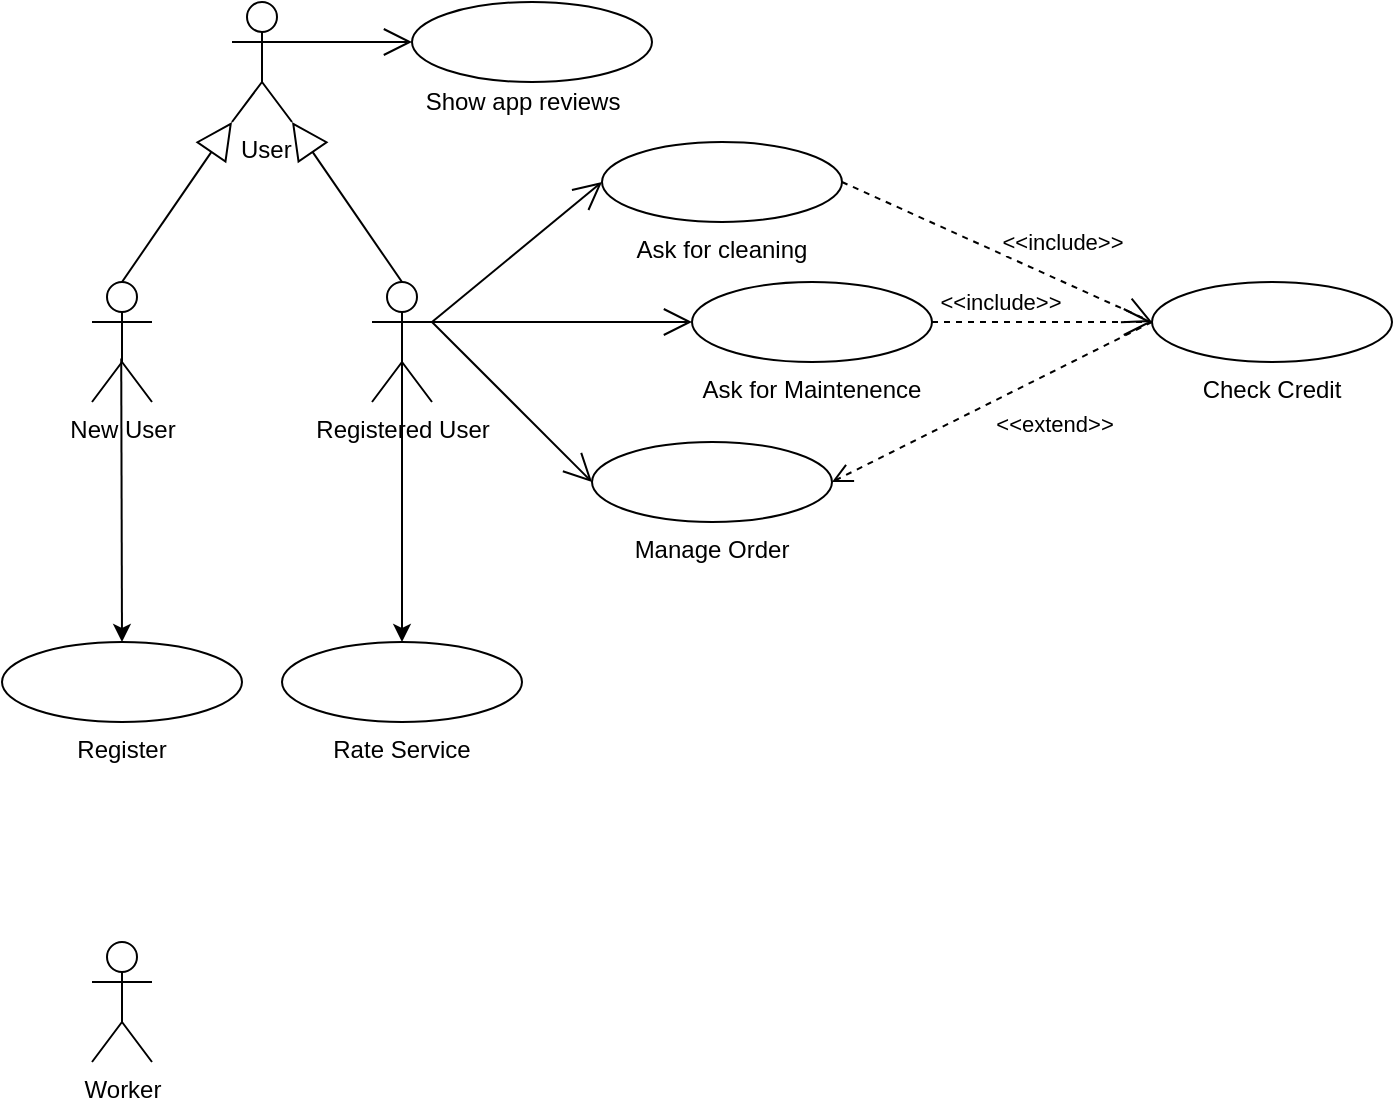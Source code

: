 <mxfile version="15.8.8" type="github" pages="6">
  <diagram name="case diagram" id="Gijq7qDvpiLWK-LD0Xt9">
    <mxGraphModel dx="1662" dy="766" grid="1" gridSize="10" guides="1" tooltips="1" connect="1" arrows="1" fold="1" page="1" pageScale="1" pageWidth="850" pageHeight="1100" math="0" shadow="0">
      <root>
        <mxCell id="0" />
        <mxCell id="1" parent="0" />
        <mxCell id="Y08wk3QRID_6aoynp0Ck-1" value="&amp;nbsp;User" style="shape=umlActor;verticalLabelPosition=bottom;verticalAlign=top;html=1;outlineConnect=0;" parent="1" vertex="1">
          <mxGeometry x="120" y="60" width="30" height="60" as="geometry" />
        </mxCell>
        <mxCell id="Y08wk3QRID_6aoynp0Ck-2" value="New User" style="shape=umlActor;verticalLabelPosition=bottom;verticalAlign=top;html=1;outlineConnect=0;movable=1;" parent="1" vertex="1">
          <mxGeometry x="50" y="200" width="30" height="60" as="geometry" />
        </mxCell>
        <mxCell id="Y08wk3QRID_6aoynp0Ck-4" value="Registered User" style="shape=umlActor;verticalLabelPosition=bottom;verticalAlign=top;html=1;outlineConnect=0;movable=1;" parent="1" vertex="1">
          <mxGeometry x="190" y="200" width="30" height="60" as="geometry" />
        </mxCell>
        <mxCell id="Y08wk3QRID_6aoynp0Ck-7" value="" style="ellipse;whiteSpace=wrap;html=1;" parent="1" vertex="1">
          <mxGeometry x="210" y="60" width="120" height="40" as="geometry" />
        </mxCell>
        <mxCell id="Y08wk3QRID_6aoynp0Ck-8" value="Ask for cleaning" style="ellipse;whiteSpace=wrap;html=1;verticalAlign=top;labelPosition=center;verticalLabelPosition=bottom;align=center;movable=1;" parent="1" vertex="1">
          <mxGeometry x="305" y="130" width="120" height="40" as="geometry" />
        </mxCell>
        <mxCell id="Y08wk3QRID_6aoynp0Ck-15" value="Show app reviews" style="text;html=1;resizable=0;autosize=1;align=center;verticalAlign=middle;points=[];fillColor=none;strokeColor=none;rounded=0;movable=1;" parent="1" vertex="1">
          <mxGeometry x="210" y="100" width="110" height="20" as="geometry" />
        </mxCell>
        <mxCell id="Y08wk3QRID_6aoynp0Ck-23" value="Ask for Maintenence" style="ellipse;whiteSpace=wrap;html=1;verticalAlign=top;labelPosition=center;verticalLabelPosition=bottom;align=center;movable=1;" parent="1" vertex="1">
          <mxGeometry x="350" y="200" width="120" height="40" as="geometry" />
        </mxCell>
        <mxCell id="Y08wk3QRID_6aoynp0Ck-24" value="Manage Order" style="ellipse;whiteSpace=wrap;html=1;verticalAlign=top;labelPosition=center;verticalLabelPosition=bottom;align=center;movable=1;" parent="1" vertex="1">
          <mxGeometry x="300" y="280" width="120" height="40" as="geometry" />
        </mxCell>
        <mxCell id="Y08wk3QRID_6aoynp0Ck-25" value="Rate Service" style="ellipse;whiteSpace=wrap;html=1;verticalAlign=top;labelPosition=center;verticalLabelPosition=bottom;align=center;movable=1;" parent="1" vertex="1">
          <mxGeometry x="145" y="380" width="120" height="40" as="geometry" />
        </mxCell>
        <mxCell id="Y08wk3QRID_6aoynp0Ck-26" value="Register" style="ellipse;whiteSpace=wrap;html=1;verticalAlign=top;labelPosition=center;verticalLabelPosition=bottom;align=center;movable=1;" parent="1" vertex="1">
          <mxGeometry x="5" y="380" width="120" height="40" as="geometry" />
        </mxCell>
        <mxCell id="Y08wk3QRID_6aoynp0Ck-28" value="Check Credit" style="ellipse;whiteSpace=wrap;html=1;verticalAlign=top;labelPosition=center;verticalLabelPosition=bottom;align=center;movable=1;" parent="1" vertex="1">
          <mxGeometry x="580" y="200" width="120" height="40" as="geometry" />
        </mxCell>
        <mxCell id="Y08wk3QRID_6aoynp0Ck-29" value="" style="endArrow=classic;html=1;rounded=0;exitX=0.487;exitY=0.637;exitDx=0;exitDy=0;exitPerimeter=0;entryX=0.5;entryY=0;entryDx=0;entryDy=0;movable=1;" parent="1" source="Y08wk3QRID_6aoynp0Ck-2" target="Y08wk3QRID_6aoynp0Ck-26" edge="1">
          <mxGeometry width="50" height="50" relative="1" as="geometry">
            <mxPoint x="80" y="350" as="sourcePoint" />
            <mxPoint x="130" y="300" as="targetPoint" />
          </mxGeometry>
        </mxCell>
        <mxCell id="Y08wk3QRID_6aoynp0Ck-31" value="" style="endArrow=classic;html=1;rounded=0;entryX=0.5;entryY=0;entryDx=0;entryDy=0;movable=1;exitX=0.5;exitY=0.5;exitDx=0;exitDy=0;exitPerimeter=0;" parent="1" source="Y08wk3QRID_6aoynp0Ck-4" target="Y08wk3QRID_6aoynp0Ck-25" edge="1">
          <mxGeometry width="50" height="50" relative="1" as="geometry">
            <mxPoint x="140" y="250" as="sourcePoint" />
            <mxPoint x="240" y="290" as="targetPoint" />
          </mxGeometry>
        </mxCell>
        <mxCell id="Y08wk3QRID_6aoynp0Ck-34" value="" style="endArrow=block;endSize=16;endFill=0;html=1;rounded=0;exitX=0.5;exitY=0;exitDx=0;exitDy=0;exitPerimeter=0;entryX=0;entryY=1;entryDx=0;entryDy=0;entryPerimeter=0;movable=1;" parent="1" source="Y08wk3QRID_6aoynp0Ck-2" target="Y08wk3QRID_6aoynp0Ck-1" edge="1">
          <mxGeometry width="160" relative="1" as="geometry">
            <mxPoint x="-40" y="170" as="sourcePoint" />
            <mxPoint x="120" y="170" as="targetPoint" />
          </mxGeometry>
        </mxCell>
        <mxCell id="Y08wk3QRID_6aoynp0Ck-35" value="" style="endArrow=block;endSize=16;endFill=0;html=1;rounded=0;exitX=0.5;exitY=0;exitDx=0;exitDy=0;exitPerimeter=0;entryX=1;entryY=1;entryDx=0;entryDy=0;entryPerimeter=0;movable=1;" parent="1" source="Y08wk3QRID_6aoynp0Ck-4" target="Y08wk3QRID_6aoynp0Ck-1" edge="1">
          <mxGeometry width="160" relative="1" as="geometry">
            <mxPoint x="130" y="180" as="sourcePoint" />
            <mxPoint x="290" y="180" as="targetPoint" />
          </mxGeometry>
        </mxCell>
        <mxCell id="XgKdybuxsY9f9tBJWYD8-1" value="&amp;lt;&amp;lt;include&amp;gt;&amp;gt;" style="endArrow=open;endSize=12;dashed=1;rounded=0;entryX=0;entryY=0.5;entryDx=0;entryDy=0;exitX=1;exitY=0.5;exitDx=0;exitDy=0;strokeWidth=1;spacingTop=0;spacing=0;spacingBottom=0;html=1;" parent="1" source="Y08wk3QRID_6aoynp0Ck-8" target="Y08wk3QRID_6aoynp0Ck-28" edge="1">
          <mxGeometry x="0.331" y="18" width="160" relative="1" as="geometry">
            <mxPoint x="430" y="160" as="sourcePoint" />
            <mxPoint x="590" y="160" as="targetPoint" />
            <mxPoint as="offset" />
          </mxGeometry>
        </mxCell>
        <mxCell id="XgKdybuxsY9f9tBJWYD8-2" value="&amp;lt;&amp;lt;extend&amp;gt;&amp;gt;" style="html=1;verticalAlign=bottom;endArrow=open;dashed=1;endSize=8;rounded=0;exitX=0;exitY=0.5;exitDx=0;exitDy=0;entryX=1;entryY=0.5;entryDx=0;entryDy=0;" parent="1" source="Y08wk3QRID_6aoynp0Ck-28" target="Y08wk3QRID_6aoynp0Ck-24" edge="1">
          <mxGeometry x="-0.2" y="31" relative="1" as="geometry">
            <mxPoint x="530" y="320" as="sourcePoint" />
            <mxPoint x="450" y="320" as="targetPoint" />
            <Array as="points">
              <mxPoint x="500" y="260" />
            </Array>
            <mxPoint x="1" as="offset" />
          </mxGeometry>
        </mxCell>
        <mxCell id="XgKdybuxsY9f9tBJWYD8-8" value="&amp;lt;&amp;lt;include&amp;gt;&amp;gt;" style="endArrow=open;endSize=12;dashed=1;rounded=0;exitX=1;exitY=0.5;exitDx=0;exitDy=0;strokeWidth=1;spacingTop=0;spacing=0;spacingBottom=0;html=1;" parent="1" source="Y08wk3QRID_6aoynp0Ck-23" edge="1">
          <mxGeometry x="-0.385" y="10" width="160" relative="1" as="geometry">
            <mxPoint x="420" y="160" as="sourcePoint" />
            <mxPoint x="580" y="220" as="targetPoint" />
            <mxPoint as="offset" />
          </mxGeometry>
        </mxCell>
        <mxCell id="XgKdybuxsY9f9tBJWYD8-9" value="" style="endArrow=open;endFill=1;endSize=12;html=1;rounded=0;fontSize=13;strokeWidth=1;exitX=1;exitY=0.333;exitDx=0;exitDy=0;exitPerimeter=0;entryX=0;entryY=0.5;entryDx=0;entryDy=0;" parent="1" source="Y08wk3QRID_6aoynp0Ck-1" target="Y08wk3QRID_6aoynp0Ck-7" edge="1">
          <mxGeometry width="160" relative="1" as="geometry">
            <mxPoint x="280" y="450" as="sourcePoint" />
            <mxPoint x="440" y="450" as="targetPoint" />
          </mxGeometry>
        </mxCell>
        <mxCell id="XgKdybuxsY9f9tBJWYD8-10" value="" style="endArrow=open;endFill=1;endSize=12;html=1;rounded=0;fontSize=13;strokeWidth=1;entryX=0;entryY=0.5;entryDx=0;entryDy=0;exitX=1;exitY=0.333;exitDx=0;exitDy=0;exitPerimeter=0;" parent="1" source="Y08wk3QRID_6aoynp0Ck-4" target="Y08wk3QRID_6aoynp0Ck-24" edge="1">
          <mxGeometry width="160" relative="1" as="geometry">
            <mxPoint x="200" y="220" as="sourcePoint" />
            <mxPoint x="200" y="90" as="targetPoint" />
          </mxGeometry>
        </mxCell>
        <mxCell id="XgKdybuxsY9f9tBJWYD8-11" value="" style="endArrow=open;endFill=1;endSize=12;html=1;rounded=0;fontSize=13;strokeWidth=1;exitX=1;exitY=0.333;exitDx=0;exitDy=0;exitPerimeter=0;entryX=0;entryY=0.5;entryDx=0;entryDy=0;" parent="1" source="Y08wk3QRID_6aoynp0Ck-4" target="Y08wk3QRID_6aoynp0Ck-8" edge="1">
          <mxGeometry width="160" relative="1" as="geometry">
            <mxPoint x="160" y="100" as="sourcePoint" />
            <mxPoint x="210" y="100" as="targetPoint" />
          </mxGeometry>
        </mxCell>
        <mxCell id="XgKdybuxsY9f9tBJWYD8-12" value="" style="endArrow=open;endFill=1;endSize=12;html=1;rounded=0;fontSize=13;strokeWidth=1;exitX=1;exitY=0.333;exitDx=0;exitDy=0;exitPerimeter=0;entryX=0;entryY=0.5;entryDx=0;entryDy=0;" parent="1" source="Y08wk3QRID_6aoynp0Ck-4" target="Y08wk3QRID_6aoynp0Ck-23" edge="1">
          <mxGeometry width="160" relative="1" as="geometry">
            <mxPoint x="170" y="110" as="sourcePoint" />
            <mxPoint x="220" y="110" as="targetPoint" />
          </mxGeometry>
        </mxCell>
        <mxCell id="LJQHeSkPUvwL89SeHcpp-1" value="Worker" style="shape=umlActor;verticalLabelPosition=bottom;verticalAlign=top;html=1;" parent="1" vertex="1">
          <mxGeometry x="50" y="530" width="30" height="60" as="geometry" />
        </mxCell>
      </root>
    </mxGraphModel>
  </diagram>
  <diagram name="Rate" id="TMRG63shAnXFpiIUeO6N">
    <mxGraphModel dx="1662" dy="766" grid="1" gridSize="10" guides="1" tooltips="1" connect="1" arrows="1" fold="1" page="1" pageScale="1" pageWidth="850" pageHeight="1100" background="none" math="0" shadow="0">
      <root>
        <mxCell id="b0QggLXN9zcAGgmRZ5NT-0" />
        <mxCell id="b0QggLXN9zcAGgmRZ5NT-1" parent="b0QggLXN9zcAGgmRZ5NT-0" />
        <mxCell id="XAcD_1vlL-8pBsXDhlGb-1" value="&lt;b style=&quot;line-height: 1.2&quot;&gt;&lt;font style=&quot;font-size: 15px&quot;&gt;Enter Service ID&lt;/font&gt;&lt;/b&gt;" style="strokeWidth=1;html=1;shape=mxgraph.flowchart.terminator;whiteSpace=wrap;shadow=0;glass=0;sketch=0;gradientColor=none;" parent="b0QggLXN9zcAGgmRZ5NT-1" vertex="1">
          <mxGeometry x="117.5" y="70" width="165" height="50" as="geometry" />
        </mxCell>
        <mxCell id="XAcD_1vlL-8pBsXDhlGb-2" value="" style="ellipse;whiteSpace=wrap;html=1;aspect=fixed;shadow=0;glass=0;sketch=0;strokeColor=default;strokeWidth=0;flipV=1;flipH=1;labelBackgroundColor=default;gradientColor=#ffffff;" parent="b0QggLXN9zcAGgmRZ5NT-1" vertex="1">
          <mxGeometry x="185" y="10" width="30" height="30" as="geometry" />
        </mxCell>
        <mxCell id="XAcD_1vlL-8pBsXDhlGb-3" value="Valid" style="rhombus;whiteSpace=wrap;html=1;shadow=0;glass=0;labelBackgroundColor=default;sketch=0;strokeColor=default;strokeWidth=1;perimeterSpacing=0;" parent="b0QggLXN9zcAGgmRZ5NT-1" vertex="1">
          <mxGeometry x="161.75" y="240" width="80" height="50" as="geometry" />
        </mxCell>
        <mxCell id="dv-Jq8858sxeqTXLYYpY-0" value="&lt;b&gt;&lt;font style=&quot;font-size: 15px&quot;&gt;Search Service&amp;nbsp;&lt;/font&gt;&lt;/b&gt;" style="strokeWidth=1;html=1;shape=mxgraph.flowchart.terminator;whiteSpace=wrap;shadow=0;glass=0;sketch=0;gradientColor=none;fontSize=12;" parent="b0QggLXN9zcAGgmRZ5NT-1" vertex="1">
          <mxGeometry x="121" y="160" width="161.5" height="50" as="geometry" />
        </mxCell>
        <mxCell id="dv-Jq8858sxeqTXLYYpY-1" value="&lt;b&gt;&lt;font style=&quot;font-size: 15px&quot;&gt;Search service&amp;nbsp;&lt;br&gt;appointment&lt;br&gt;&lt;/font&gt;&lt;/b&gt;" style="strokeWidth=1;html=1;shape=mxgraph.flowchart.terminator;whiteSpace=wrap;shadow=0;glass=0;sketch=0;gradientColor=none;" parent="b0QggLXN9zcAGgmRZ5NT-1" vertex="1">
          <mxGeometry x="109.25" y="330" width="185" height="50" as="geometry" />
        </mxCell>
        <mxCell id="dv-Jq8858sxeqTXLYYpY-2" value="&lt;span&gt;Valid&lt;/span&gt;" style="rhombus;whiteSpace=wrap;html=1;shadow=0;glass=0;labelBackgroundColor=default;sketch=0;strokeColor=default;strokeWidth=1;perimeterSpacing=0;" parent="b0QggLXN9zcAGgmRZ5NT-1" vertex="1">
          <mxGeometry x="161.75" y="410" width="80" height="50" as="geometry" />
        </mxCell>
        <mxCell id="dv-Jq8858sxeqTXLYYpY-3" value="&lt;b&gt;&lt;font style=&quot;font-size: 15px&quot;&gt;Rate Service&lt;/font&gt;&lt;/b&gt;" style="strokeWidth=1;html=1;shape=mxgraph.flowchart.terminator;whiteSpace=wrap;shadow=0;glass=0;sketch=0;gradientColor=none;" parent="b0QggLXN9zcAGgmRZ5NT-1" vertex="1">
          <mxGeometry x="109.25" y="500" width="185" height="50" as="geometry" />
        </mxCell>
        <mxCell id="dv-Jq8858sxeqTXLYYpY-6" value="" style="endArrow=open;endFill=1;endSize=12;html=1;rounded=0;exitX=0.5;exitY=1;exitDx=0;exitDy=0;exitPerimeter=0;entryX=0.5;entryY=0;entryDx=0;entryDy=0;" parent="b0QggLXN9zcAGgmRZ5NT-1" source="dv-Jq8858sxeqTXLYYpY-0" target="XAcD_1vlL-8pBsXDhlGb-3" edge="1">
          <mxGeometry width="160" relative="1" as="geometry">
            <mxPoint x="250" y="220" as="sourcePoint" />
            <mxPoint x="410" y="220" as="targetPoint" />
          </mxGeometry>
        </mxCell>
        <mxCell id="dv-Jq8858sxeqTXLYYpY-7" value="" style="endArrow=open;endFill=1;endSize=12;html=1;rounded=0;exitX=0.5;exitY=1;exitDx=0;exitDy=0;entryX=0.5;entryY=0;entryDx=0;entryDy=0;entryPerimeter=0;" parent="b0QggLXN9zcAGgmRZ5NT-1" source="XAcD_1vlL-8pBsXDhlGb-2" target="XAcD_1vlL-8pBsXDhlGb-1" edge="1">
          <mxGeometry width="160" relative="1" as="geometry">
            <mxPoint x="260" y="70" as="sourcePoint" />
            <mxPoint x="420" y="70" as="targetPoint" />
          </mxGeometry>
        </mxCell>
        <mxCell id="dv-Jq8858sxeqTXLYYpY-8" value="" style="endArrow=open;endFill=1;endSize=12;html=1;rounded=0;exitX=0.5;exitY=1;exitDx=0;exitDy=0;exitPerimeter=0;" parent="b0QggLXN9zcAGgmRZ5NT-1" source="XAcD_1vlL-8pBsXDhlGb-1" edge="1">
          <mxGeometry width="160" relative="1" as="geometry">
            <mxPoint x="199.5" y="140" as="sourcePoint" />
            <mxPoint x="200" y="160" as="targetPoint" />
            <Array as="points" />
          </mxGeometry>
        </mxCell>
        <mxCell id="dv-Jq8858sxeqTXLYYpY-9" value="yes" style="endArrow=open;endFill=1;endSize=12;html=1;rounded=0;entryX=0.5;entryY=0;entryDx=0;entryDy=0;entryPerimeter=0;exitX=0.5;exitY=1;exitDx=0;exitDy=0;" parent="b0QggLXN9zcAGgmRZ5NT-1" source="XAcD_1vlL-8pBsXDhlGb-3" target="dv-Jq8858sxeqTXLYYpY-1" edge="1">
          <mxGeometry x="-0.333" y="18" width="160" relative="1" as="geometry">
            <mxPoint x="200" y="300" as="sourcePoint" />
            <mxPoint x="211.75" y="260" as="targetPoint" />
            <mxPoint as="offset" />
          </mxGeometry>
        </mxCell>
        <mxCell id="dv-Jq8858sxeqTXLYYpY-10" value="yes" style="endArrow=open;endFill=1;endSize=12;html=1;rounded=0;exitX=0.5;exitY=1;exitDx=0;exitDy=0;entryX=0.5;entryY=0;entryDx=0;entryDy=0;entryPerimeter=0;" parent="b0QggLXN9zcAGgmRZ5NT-1" source="dv-Jq8858sxeqTXLYYpY-2" target="dv-Jq8858sxeqTXLYYpY-3" edge="1">
          <mxGeometry x="-0.007" y="-12" width="160" relative="1" as="geometry">
            <mxPoint x="189.5" y="470" as="sourcePoint" />
            <mxPoint x="189.5" y="530" as="targetPoint" />
            <Array as="points">
              <mxPoint x="202" y="480" />
            </Array>
            <mxPoint as="offset" />
          </mxGeometry>
        </mxCell>
        <mxCell id="dv-Jq8858sxeqTXLYYpY-13" style="edgeStyle=orthogonalEdgeStyle;rounded=0;orthogonalLoop=1;jettySize=auto;html=1;exitX=0.5;exitY=1;exitDx=0;exitDy=0;fontSize=14;fontColor=default;" parent="b0QggLXN9zcAGgmRZ5NT-1" edge="1">
          <mxGeometry relative="1" as="geometry">
            <mxPoint x="510" y="260" as="sourcePoint" />
            <mxPoint x="510" y="260" as="targetPoint" />
          </mxGeometry>
        </mxCell>
        <mxCell id="dv-Jq8858sxeqTXLYYpY-14" value="&lt;p style=&quot;line-height: 1.7&quot;&gt;Services&lt;br&gt;[Reated]&lt;/p&gt;" style="whiteSpace=wrap;html=1;aspect=fixed;rounded=0;shadow=0;glass=0;labelBackgroundColor=#FFFFFF;labelBorderColor=none;sketch=0;fontSize=14;fontColor=default;strokeColor=rgba(0, 0, 0, 1);strokeWidth=1;fillColor=default;gradientColor=none;" parent="b0QggLXN9zcAGgmRZ5NT-1" vertex="1">
          <mxGeometry x="470" y="480" width="80" height="80" as="geometry" />
        </mxCell>
        <mxCell id="dv-Jq8858sxeqTXLYYpY-15" value="&lt;p style=&quot;line-height: 1.7&quot;&gt;Services&lt;br&gt;[Confirmed]&lt;/p&gt;" style="whiteSpace=wrap;html=1;aspect=fixed;rounded=0;shadow=0;glass=0;labelBackgroundColor=#FFFFFF;labelBorderColor=none;sketch=0;fontSize=14;fontColor=default;strokeColor=rgba(0, 0, 0, 1);strokeWidth=1;fillColor=default;gradientColor=none;" parent="b0QggLXN9zcAGgmRZ5NT-1" vertex="1">
          <mxGeometry x="460" y="145" width="80" height="80" as="geometry" />
        </mxCell>
        <mxCell id="dv-Jq8858sxeqTXLYYpY-16" value="" style="endArrow=open;endSize=12;dashed=1;html=1;rounded=0;fontSize=14;fontColor=default;exitX=0;exitY=0.5;exitDx=0;exitDy=0;entryX=1;entryY=0.5;entryDx=0;entryDy=0;entryPerimeter=0;" parent="b0QggLXN9zcAGgmRZ5NT-1" source="dv-Jq8858sxeqTXLYYpY-15" target="dv-Jq8858sxeqTXLYYpY-0" edge="1">
          <mxGeometry width="160" relative="1" as="geometry">
            <mxPoint x="370" y="240" as="sourcePoint" />
            <mxPoint x="430" y="120" as="targetPoint" />
          </mxGeometry>
        </mxCell>
        <mxCell id="dv-Jq8858sxeqTXLYYpY-18" value="" style="endArrow=open;endFill=1;endSize=12;html=1;rounded=0;entryX=0.5;entryY=0;entryDx=0;entryDy=0;exitX=0.5;exitY=1;exitDx=0;exitDy=0;exitPerimeter=0;" parent="b0QggLXN9zcAGgmRZ5NT-1" source="dv-Jq8858sxeqTXLYYpY-1" target="dv-Jq8858sxeqTXLYYpY-2" edge="1">
          <mxGeometry width="160" relative="1" as="geometry">
            <mxPoint x="201.25" y="395" as="sourcePoint" />
            <mxPoint x="201.25" y="425" as="targetPoint" />
          </mxGeometry>
        </mxCell>
        <mxCell id="dv-Jq8858sxeqTXLYYpY-19" value="No" style="endArrow=open;endFill=1;endSize=12;html=1;rounded=0;entryX=0;entryY=0.5;entryDx=0;entryDy=0;entryPerimeter=0;exitX=0;exitY=0.5;exitDx=0;exitDy=0;" parent="b0QggLXN9zcAGgmRZ5NT-1" source="XAcD_1vlL-8pBsXDhlGb-3" target="XAcD_1vlL-8pBsXDhlGb-1" edge="1">
          <mxGeometry x="0.008" y="-9" width="160" relative="1" as="geometry">
            <mxPoint x="161.75" y="275" as="sourcePoint" />
            <mxPoint x="81.75" y="105" as="targetPoint" />
            <Array as="points">
              <mxPoint x="80" y="265" />
              <mxPoint x="80" y="105" />
              <mxPoint x="80" y="95" />
            </Array>
            <mxPoint as="offset" />
          </mxGeometry>
        </mxCell>
        <mxCell id="dv-Jq8858sxeqTXLYYpY-20" value="" style="endArrow=open;endFill=1;endSize=12;html=1;rounded=0;entryX=1;entryY=0.5;entryDx=0;entryDy=0;entryPerimeter=0;exitX=1;exitY=0.5;exitDx=0;exitDy=0;" parent="b0QggLXN9zcAGgmRZ5NT-1" source="dv-Jq8858sxeqTXLYYpY-2" target="XAcD_1vlL-8pBsXDhlGb-1" edge="1">
          <mxGeometry width="160" relative="1" as="geometry">
            <mxPoint x="411.75" y="300" as="sourcePoint" />
            <mxPoint x="367.5" y="130" as="targetPoint" />
            <Array as="points">
              <mxPoint x="320" y="430" />
              <mxPoint x="320" y="95" />
            </Array>
          </mxGeometry>
        </mxCell>
        <mxCell id="WsIFQlu_9p5Lp-gEpRrY-0" value="No" style="edgeLabel;html=1;align=center;verticalAlign=middle;resizable=0;points=[];fontSize=13;" parent="dv-Jq8858sxeqTXLYYpY-20" vertex="1" connectable="0">
          <mxGeometry x="-0.926" y="-1" relative="1" as="geometry">
            <mxPoint y="9" as="offset" />
          </mxGeometry>
        </mxCell>
        <mxCell id="dv-Jq8858sxeqTXLYYpY-21" value="" style="endArrow=open;endSize=12;dashed=1;html=1;rounded=0;fontSize=14;fontColor=default;entryX=1;entryY=0.5;entryDx=0;entryDy=0;entryPerimeter=0;exitX=0;exitY=0.5;exitDx=0;exitDy=0;" parent="b0QggLXN9zcAGgmRZ5NT-1" source="dv-Jq8858sxeqTXLYYpY-15" target="dv-Jq8858sxeqTXLYYpY-1" edge="1">
          <mxGeometry width="160" relative="1" as="geometry">
            <mxPoint x="490" y="200" as="sourcePoint" />
            <mxPoint x="292.5" y="195" as="targetPoint" />
          </mxGeometry>
        </mxCell>
        <mxCell id="dv-Jq8858sxeqTXLYYpY-22" value="" style="endArrow=open;endSize=12;dashed=1;html=1;rounded=0;fontSize=14;fontColor=default;exitX=1;exitY=0.5;exitDx=0;exitDy=0;exitPerimeter=0;" parent="b0QggLXN9zcAGgmRZ5NT-1" source="dv-Jq8858sxeqTXLYYpY-3" target="dv-Jq8858sxeqTXLYYpY-14" edge="1">
          <mxGeometry width="160" relative="1" as="geometry">
            <mxPoint x="470" y="195" as="sourcePoint" />
            <mxPoint x="304.25" y="365" as="targetPoint" />
          </mxGeometry>
        </mxCell>
        <mxCell id="dv-Jq8858sxeqTXLYYpY-23" value="" style="endArrow=open;endFill=1;endSize=12;html=1;rounded=0;exitX=0.5;exitY=1;exitDx=0;exitDy=0;exitPerimeter=0;" parent="b0QggLXN9zcAGgmRZ5NT-1" edge="1">
          <mxGeometry width="160" relative="1" as="geometry">
            <mxPoint x="204.5" y="550" as="sourcePoint" />
            <mxPoint x="205" y="590" as="targetPoint" />
          </mxGeometry>
        </mxCell>
        <mxCell id="v8cljdjWbYBeCcfQ_oQM-0" value="" style="ellipse;html=1;shape=endState;fillColor=#000000;strokeColor=#000000;rounded=0;shadow=0;glass=0;labelBackgroundColor=#FFFFFF;labelBorderColor=none;sketch=0;fontSize=15;fontColor=default;" parent="b0QggLXN9zcAGgmRZ5NT-1" vertex="1">
          <mxGeometry x="190" y="590" width="30" height="30" as="geometry" />
        </mxCell>
      </root>
    </mxGraphModel>
  </diagram>
  <diagram name="Manage order" id="ko_hyI5oavHqfkpgsBJA">
    <mxGraphModel dx="2512" dy="766" grid="1" gridSize="10" guides="1" tooltips="1" connect="1" arrows="1" fold="1" page="1" pageScale="1" pageWidth="850" pageHeight="1100" math="0" shadow="0">
      <root>
        <mxCell id="N_t8KZCiBVK5XBM3zFKJ-0" />
        <mxCell id="N_t8KZCiBVK5XBM3zFKJ-1" parent="N_t8KZCiBVK5XBM3zFKJ-0" />
        <mxCell id="SAYP95cXtW0g4xM-LkZd-0" value="&lt;b style=&quot;line-height: 1.2&quot;&gt;&lt;font style=&quot;font-size: 15px&quot;&gt;Enter Service ID&lt;/font&gt;&lt;/b&gt;" style="strokeWidth=1;html=1;shape=mxgraph.flowchart.terminator;whiteSpace=wrap;shadow=0;glass=0;sketch=0;gradientColor=none;spacingLeft=0;" parent="N_t8KZCiBVK5XBM3zFKJ-1" vertex="1">
          <mxGeometry x="117.5" y="80" width="165" height="50" as="geometry" />
        </mxCell>
        <mxCell id="SAYP95cXtW0g4xM-LkZd-1" value="" style="ellipse;whiteSpace=wrap;html=1;aspect=fixed;shadow=0;glass=0;sketch=0;strokeColor=default;strokeWidth=0;flipV=1;flipH=1;labelBackgroundColor=default;gradientColor=#ffffff;spacingLeft=0;" parent="N_t8KZCiBVK5XBM3zFKJ-1" vertex="1">
          <mxGeometry x="185" y="10" width="30" height="30" as="geometry" />
        </mxCell>
        <mxCell id="SAYP95cXtW0g4xM-LkZd-2" value="valid" style="rhombus;whiteSpace=wrap;html=1;shadow=0;glass=0;labelBackgroundColor=default;sketch=0;strokeColor=default;strokeWidth=1;perimeterSpacing=0;spacingLeft=0;" parent="N_t8KZCiBVK5XBM3zFKJ-1" vertex="1">
          <mxGeometry x="161.75" y="240" width="80" height="50" as="geometry" />
        </mxCell>
        <mxCell id="SAYP95cXtW0g4xM-LkZd-3" value="&lt;b&gt;&lt;font style=&quot;font-size: 15px&quot;&gt;Search ID&lt;/font&gt;&lt;/b&gt;" style="strokeWidth=1;html=1;shape=mxgraph.flowchart.terminator;whiteSpace=wrap;shadow=0;glass=0;sketch=0;gradientColor=none;fontSize=12;spacingLeft=0;" parent="N_t8KZCiBVK5XBM3zFKJ-1" vertex="1">
          <mxGeometry x="121" y="160" width="161.5" height="50" as="geometry" />
        </mxCell>
        <mxCell id="SAYP95cXtW0g4xM-LkZd-5" value="" style="rhombus;whiteSpace=wrap;html=1;shadow=0;glass=0;labelBackgroundColor=default;sketch=0;strokeColor=default;strokeWidth=1;perimeterSpacing=0;spacingLeft=0;" parent="N_t8KZCiBVK5XBM3zFKJ-1" vertex="1">
          <mxGeometry x="161.75" y="410" width="80" height="50" as="geometry" />
        </mxCell>
        <mxCell id="SAYP95cXtW0g4xM-LkZd-8" value="" style="endArrow=open;endFill=1;endSize=12;html=1;rounded=0;exitX=0.5;exitY=1;exitDx=0;exitDy=0;exitPerimeter=0;entryX=0.5;entryY=0;entryDx=0;entryDy=0;spacingLeft=0;" parent="N_t8KZCiBVK5XBM3zFKJ-1" source="SAYP95cXtW0g4xM-LkZd-3" target="SAYP95cXtW0g4xM-LkZd-2" edge="1">
          <mxGeometry width="160" relative="1" as="geometry">
            <mxPoint x="250" y="220" as="sourcePoint" />
            <mxPoint x="410" y="220" as="targetPoint" />
          </mxGeometry>
        </mxCell>
        <mxCell id="SAYP95cXtW0g4xM-LkZd-9" value="" style="endArrow=open;endFill=1;endSize=12;html=1;rounded=0;exitX=0.5;exitY=1;exitDx=0;exitDy=0;entryX=0.5;entryY=0;entryDx=0;entryDy=0;entryPerimeter=0;spacingLeft=0;" parent="N_t8KZCiBVK5XBM3zFKJ-1" source="SAYP95cXtW0g4xM-LkZd-1" target="SAYP95cXtW0g4xM-LkZd-0" edge="1">
          <mxGeometry width="160" relative="1" as="geometry">
            <mxPoint x="260" y="70" as="sourcePoint" />
            <mxPoint x="420" y="70" as="targetPoint" />
          </mxGeometry>
        </mxCell>
        <mxCell id="SAYP95cXtW0g4xM-LkZd-10" value="" style="endArrow=open;endFill=1;endSize=12;html=1;rounded=0;exitX=0.5;exitY=1;exitDx=0;exitDy=0;exitPerimeter=0;spacingLeft=0;" parent="N_t8KZCiBVK5XBM3zFKJ-1" source="SAYP95cXtW0g4xM-LkZd-0" edge="1">
          <mxGeometry width="160" relative="1" as="geometry">
            <mxPoint x="199.5" y="140" as="sourcePoint" />
            <mxPoint x="200" y="160" as="targetPoint" />
            <Array as="points" />
          </mxGeometry>
        </mxCell>
        <mxCell id="SAYP95cXtW0g4xM-LkZd-11" value="yes" style="endArrow=open;endFill=1;endSize=12;html=1;rounded=0;entryX=0.5;entryY=0;entryDx=0;entryDy=0;entryPerimeter=0;exitX=0.5;exitY=1;exitDx=0;exitDy=0;spacingLeft=0;" parent="N_t8KZCiBVK5XBM3zFKJ-1" source="SAYP95cXtW0g4xM-LkZd-2" target="SAYP95cXtW0g4xM-LkZd-4" edge="1">
          <mxGeometry x="-0.5" y="18" width="160" relative="1" as="geometry">
            <mxPoint x="200" y="300" as="sourcePoint" />
            <mxPoint x="211.75" y="260" as="targetPoint" />
            <mxPoint as="offset" />
          </mxGeometry>
        </mxCell>
        <mxCell id="SAYP95cXtW0g4xM-LkZd-12" value="[Edit]" style="endArrow=open;endFill=1;endSize=12;html=1;rounded=0;spacingLeft=0;exitX=0;exitY=0.5;exitDx=0;exitDy=0;entryX=0.5;entryY=0;entryDx=0;entryDy=0;entryPerimeter=0;fontSize=13;" parent="N_t8KZCiBVK5XBM3zFKJ-1" source="SAYP95cXtW0g4xM-LkZd-5" edge="1">
          <mxGeometry x="-0.002" y="-15" width="160" relative="1" as="geometry">
            <mxPoint x="121" y="435" as="sourcePoint" />
            <mxPoint x="42.5" y="480" as="targetPoint" />
            <Array as="points">
              <mxPoint x="43" y="435" />
            </Array>
            <mxPoint as="offset" />
          </mxGeometry>
        </mxCell>
        <mxCell id="SAYP95cXtW0g4xM-LkZd-13" style="edgeStyle=orthogonalEdgeStyle;rounded=0;orthogonalLoop=1;jettySize=auto;html=1;exitX=0.5;exitY=1;exitDx=0;exitDy=0;fontSize=14;fontColor=default;spacingLeft=0;" parent="N_t8KZCiBVK5XBM3zFKJ-1" edge="1">
          <mxGeometry relative="1" as="geometry">
            <mxPoint x="510" y="260" as="sourcePoint" />
            <mxPoint x="510" y="260" as="targetPoint" />
          </mxGeometry>
        </mxCell>
        <mxCell id="SAYP95cXtW0g4xM-LkZd-14" value="&lt;p style=&quot;line-height: 1.7&quot;&gt;Services&lt;br&gt;[canceled]&lt;/p&gt;" style="whiteSpace=wrap;html=1;aspect=fixed;rounded=0;shadow=0;glass=0;labelBackgroundColor=#FFFFFF;labelBorderColor=none;sketch=0;fontSize=14;fontColor=default;strokeColor=rgba(0, 0, 0, 1);strokeWidth=1;fillColor=default;gradientColor=none;" parent="N_t8KZCiBVK5XBM3zFKJ-1" vertex="1">
          <mxGeometry x="440" y="600" width="80" height="80" as="geometry" />
        </mxCell>
        <mxCell id="SAYP95cXtW0g4xM-LkZd-15" value="&lt;p style=&quot;line-height: 1.7&quot;&gt;Services&lt;br&gt;[Confirmed]&lt;/p&gt;" style="whiteSpace=wrap;html=1;aspect=fixed;rounded=0;shadow=0;glass=0;labelBackgroundColor=#FFFFFF;labelBorderColor=none;sketch=0;fontSize=14;fontColor=default;strokeColor=rgba(0, 0, 0, 1);strokeWidth=1;fillColor=default;gradientColor=none;spacingLeft=0;" parent="N_t8KZCiBVK5XBM3zFKJ-1" vertex="1">
          <mxGeometry x="460" y="145" width="80" height="80" as="geometry" />
        </mxCell>
        <mxCell id="SAYP95cXtW0g4xM-LkZd-16" value="" style="endArrow=open;endSize=12;dashed=1;html=1;rounded=0;fontSize=14;fontColor=default;exitX=0;exitY=0.5;exitDx=0;exitDy=0;entryX=1;entryY=0.5;entryDx=0;entryDy=0;entryPerimeter=0;spacingLeft=0;" parent="N_t8KZCiBVK5XBM3zFKJ-1" source="SAYP95cXtW0g4xM-LkZd-15" target="SAYP95cXtW0g4xM-LkZd-3" edge="1">
          <mxGeometry width="160" relative="1" as="geometry">
            <mxPoint x="370" y="240" as="sourcePoint" />
            <mxPoint x="430" y="120" as="targetPoint" />
          </mxGeometry>
        </mxCell>
        <mxCell id="SAYP95cXtW0g4xM-LkZd-17" value="" style="endArrow=open;endFill=1;endSize=12;html=1;rounded=0;entryX=0.5;entryY=0;entryDx=0;entryDy=0;exitX=0.5;exitY=1;exitDx=0;exitDy=0;exitPerimeter=0;spacingLeft=0;" parent="N_t8KZCiBVK5XBM3zFKJ-1" source="SAYP95cXtW0g4xM-LkZd-4" target="SAYP95cXtW0g4xM-LkZd-5" edge="1">
          <mxGeometry width="160" relative="1" as="geometry">
            <mxPoint x="201.25" y="395" as="sourcePoint" />
            <mxPoint x="201.25" y="425" as="targetPoint" />
          </mxGeometry>
        </mxCell>
        <mxCell id="SAYP95cXtW0g4xM-LkZd-18" value="No" style="endArrow=open;endFill=1;endSize=12;html=1;rounded=0;entryX=0;entryY=0.5;entryDx=0;entryDy=0;entryPerimeter=0;spacingLeft=0;exitX=0;exitY=0.5;exitDx=0;exitDy=0;" parent="N_t8KZCiBVK5XBM3zFKJ-1" source="SAYP95cXtW0g4xM-LkZd-2" target="SAYP95cXtW0g4xM-LkZd-0" edge="1">
          <mxGeometry x="0.007" y="-19" width="160" relative="1" as="geometry">
            <mxPoint x="161.75" y="275" as="sourcePoint" />
            <mxPoint x="81.75" y="105" as="targetPoint" />
            <Array as="points">
              <mxPoint x="80" y="265" />
              <mxPoint x="80" y="105" />
            </Array>
            <mxPoint as="offset" />
          </mxGeometry>
        </mxCell>
        <mxCell id="SAYP95cXtW0g4xM-LkZd-20" value="" style="endArrow=open;endSize=12;dashed=1;html=1;rounded=0;fontSize=14;fontColor=default;entryX=1;entryY=0;entryDx=0;entryDy=0;exitX=0.5;exitY=1;exitDx=0;exitDy=0;spacingLeft=0;exitPerimeter=0;" parent="N_t8KZCiBVK5XBM3zFKJ-1" target="SAYP95cXtW0g4xM-LkZd-32" edge="1">
          <mxGeometry width="160" relative="1" as="geometry">
            <mxPoint x="42.5" y="545" as="sourcePoint" />
            <mxPoint x="292.5" y="195" as="targetPoint" />
          </mxGeometry>
        </mxCell>
        <mxCell id="SAYP95cXtW0g4xM-LkZd-22" value="" style="endArrow=open;endFill=1;endSize=12;html=1;rounded=0;exitX=1;exitY=0.5;exitDx=0;exitDy=0;spacingLeft=0;entryX=0.5;entryY=0;entryDx=0;entryDy=0;entryPerimeter=0;" parent="N_t8KZCiBVK5XBM3zFKJ-1" source="SAYP95cXtW0g4xM-LkZd-5" target="SAYP95cXtW0g4xM-LkZd-23" edge="1">
          <mxGeometry width="160" relative="1" as="geometry">
            <mxPoint x="204.5" y="550" as="sourcePoint" />
            <mxPoint x="205" y="590" as="targetPoint" />
            <Array as="points">
              <mxPoint x="365" y="435" />
            </Array>
          </mxGeometry>
        </mxCell>
        <mxCell id="6IVsGtzzmcIHIJtL715E-0" value="[cancel]" style="edgeLabel;html=1;align=center;verticalAlign=middle;resizable=0;points=[];fontSize=13;" parent="SAYP95cXtW0g4xM-LkZd-22" vertex="1" connectable="0">
          <mxGeometry x="-0.393" y="4" relative="1" as="geometry">
            <mxPoint x="2" y="-11" as="offset" />
          </mxGeometry>
        </mxCell>
        <mxCell id="SAYP95cXtW0g4xM-LkZd-23" value="&lt;b&gt;&lt;font style=&quot;font-size: 15px&quot;&gt;cancel service&lt;br&gt;&lt;br&gt;do/Delete Service&lt;br&gt;&lt;/font&gt;&lt;/b&gt;" style="strokeWidth=1;html=1;shape=mxgraph.flowchart.terminator;whiteSpace=wrap;shadow=0;glass=0;sketch=0;gradientColor=none;spacingLeft=0;" parent="N_t8KZCiBVK5XBM3zFKJ-1" vertex="1">
          <mxGeometry x="250" y="480" width="230" height="70" as="geometry" />
        </mxCell>
        <mxCell id="SAYP95cXtW0g4xM-LkZd-26" value="" style="endArrow=open;endFill=1;endSize=12;html=1;rounded=0;exitX=0.5;exitY=1;exitDx=0;exitDy=0;spacingLeft=0;exitPerimeter=0;entryX=0.5;entryY=0;entryDx=0;entryDy=0;" parent="N_t8KZCiBVK5XBM3zFKJ-1" edge="1">
          <mxGeometry width="160" relative="1" as="geometry">
            <mxPoint x="42.5" y="545" as="sourcePoint" />
            <mxPoint x="42.5" y="600" as="targetPoint" />
          </mxGeometry>
        </mxCell>
        <mxCell id="SAYP95cXtW0g4xM-LkZd-27" value="" style="endArrow=open;endFill=1;endSize=12;html=1;rounded=0;entryX=0.5;entryY=0;entryDx=0;entryDy=0;entryPerimeter=0;exitX=0.5;exitY=1;exitDx=0;exitDy=0;spacingLeft=0;startArrow=none;" parent="N_t8KZCiBVK5XBM3zFKJ-1" source="SAYP95cXtW0g4xM-LkZd-4" edge="1">
          <mxGeometry width="160" relative="1" as="geometry">
            <mxPoint x="221.75" y="320" as="sourcePoint" />
            <mxPoint x="221.75" y="350" as="targetPoint" />
          </mxGeometry>
        </mxCell>
        <mxCell id="SAYP95cXtW0g4xM-LkZd-4" value="&lt;b&gt;&lt;font style=&quot;font-size: 15px&quot;&gt;Deal With Order&lt;/font&gt;&lt;/b&gt;" style="strokeWidth=1;html=1;shape=mxgraph.flowchart.terminator;whiteSpace=wrap;shadow=0;glass=0;sketch=0;gradientColor=none;spacingLeft=0;" parent="N_t8KZCiBVK5XBM3zFKJ-1" vertex="1">
          <mxGeometry x="109.25" y="330" width="185" height="50" as="geometry" />
        </mxCell>
        <mxCell id="SAYP95cXtW0g4xM-LkZd-30" value="" style="endArrow=open;endFill=1;endSize=12;html=1;rounded=0;entryX=0.5;entryY=0;entryDx=0;entryDy=0;exitX=0.5;exitY=1;exitDx=0;exitDy=0;spacingLeft=0;exitPerimeter=0;" parent="N_t8KZCiBVK5XBM3zFKJ-1" source="SAYP95cXtW0g4xM-LkZd-23" target="3zZxTnDf9tjzDIq3mu0G-1" edge="1">
          <mxGeometry width="160" relative="1" as="geometry">
            <mxPoint x="310" y="560" as="sourcePoint" />
            <mxPoint x="362.5" y="600" as="targetPoint" />
          </mxGeometry>
        </mxCell>
        <mxCell id="SAYP95cXtW0g4xM-LkZd-31" value="" style="endArrow=open;endSize=12;dashed=1;html=1;rounded=0;fontSize=14;fontColor=default;entryX=0;entryY=0;entryDx=0;entryDy=0;exitX=0.5;exitY=1;exitDx=0;exitDy=0;spacingLeft=0;exitPerimeter=0;" parent="N_t8KZCiBVK5XBM3zFKJ-1" source="SAYP95cXtW0g4xM-LkZd-23" target="SAYP95cXtW0g4xM-LkZd-14" edge="1">
          <mxGeometry width="160" relative="1" as="geometry">
            <mxPoint x="284.63" y="580" as="sourcePoint" />
            <mxPoint x="118.88" y="750" as="targetPoint" />
          </mxGeometry>
        </mxCell>
        <mxCell id="SAYP95cXtW0g4xM-LkZd-32" value="&lt;p style=&quot;line-height: 1.7&quot;&gt;Services&lt;br&gt;[Updated]&lt;/p&gt;" style="whiteSpace=wrap;html=1;aspect=fixed;rounded=0;shadow=0;glass=0;labelBackgroundColor=#FFFFFF;labelBorderColor=none;sketch=0;fontSize=14;fontColor=default;strokeColor=rgba(0, 0, 0, 1);strokeWidth=1;fillColor=default;gradientColor=none;" parent="N_t8KZCiBVK5XBM3zFKJ-1" vertex="1">
          <mxGeometry x="-120" y="600" width="80" height="80" as="geometry" />
        </mxCell>
        <mxCell id="3zZxTnDf9tjzDIq3mu0G-0" value="" style="ellipse;html=1;shape=endState;fillColor=#000000;strokeColor=#000000;rounded=0;shadow=0;glass=0;labelBackgroundColor=#FFFFFF;labelBorderColor=none;sketch=0;fontSize=15;fontColor=default;" parent="N_t8KZCiBVK5XBM3zFKJ-1" vertex="1">
          <mxGeometry x="27.5" y="600" width="30" height="30" as="geometry" />
        </mxCell>
        <mxCell id="3zZxTnDf9tjzDIq3mu0G-1" value="" style="ellipse;html=1;shape=endState;fillColor=#000000;strokeColor=#000000;rounded=0;shadow=0;glass=0;labelBackgroundColor=#FFFFFF;labelBorderColor=none;sketch=0;fontSize=15;fontColor=default;" parent="N_t8KZCiBVK5XBM3zFKJ-1" vertex="1">
          <mxGeometry x="350" y="600" width="30" height="30" as="geometry" />
        </mxCell>
        <mxCell id="EXXmCRgLyTa1QRcNySow-0" value="" style="line;strokeWidth=1;fillColor=none;align=left;verticalAlign=middle;spacingTop=-1;spacingLeft=3;spacingRight=3;rotatable=0;labelPosition=right;points=[];portConstraint=eastwest;fontSize=13;" parent="N_t8KZCiBVK5XBM3zFKJ-1" vertex="1">
          <mxGeometry x="310" y="508.5" width="130" height="8" as="geometry" />
        </mxCell>
        <mxCell id="EXXmCRgLyTa1QRcNySow-2" value="&lt;b&gt;&lt;font style=&quot;font-size: 15px&quot;&gt;change service info&lt;br&gt;&lt;br&gt;do/Display Service details&lt;br&gt;&lt;/font&gt;&lt;/b&gt;" style="strokeWidth=1;html=1;shape=mxgraph.flowchart.terminator;whiteSpace=wrap;shadow=0;glass=0;sketch=0;gradientColor=none;spacingLeft=0;" parent="N_t8KZCiBVK5XBM3zFKJ-1" vertex="1">
          <mxGeometry x="-72.5" y="477.5" width="230" height="70" as="geometry" />
        </mxCell>
        <mxCell id="EXXmCRgLyTa1QRcNySow-3" value="" style="line;strokeWidth=1;fillColor=none;align=left;verticalAlign=middle;spacingTop=-1;spacingLeft=3;spacingRight=3;rotatable=0;labelPosition=right;points=[];portConstraint=eastwest;fontSize=13;" parent="N_t8KZCiBVK5XBM3zFKJ-1" vertex="1">
          <mxGeometry x="-20.75" y="511" width="130" height="8" as="geometry" />
        </mxCell>
      </root>
    </mxGraphModel>
  </diagram>
  <diagram name="Maintenence" id="qJ6mB82yMb3jVxj7R7XK">
    <mxGraphModel dx="1662" dy="766" grid="1" gridSize="10" guides="1" tooltips="1" connect="1" arrows="1" fold="1" page="1" pageScale="1" pageWidth="850" pageHeight="1100" math="0" shadow="0">
      <root>
        <mxCell id="ZwOG00JlN9IAfpsnJ3Wa-0" />
        <mxCell id="ZwOG00JlN9IAfpsnJ3Wa-1" parent="ZwOG00JlN9IAfpsnJ3Wa-0" />
        <mxCell id="pjKoRONGiJRXLThuw6O9-0" value="&lt;b style=&quot;line-height: 1.2&quot;&gt;&lt;font style=&quot;font-size: 15px&quot;&gt;Choose Service&lt;/font&gt;&lt;/b&gt;" style="strokeWidth=1;html=1;shape=mxgraph.flowchart.terminator;whiteSpace=wrap;shadow=0;glass=0;sketch=0;gradientColor=none;" parent="ZwOG00JlN9IAfpsnJ3Wa-1" vertex="1">
          <mxGeometry x="117.5" y="80" width="165" height="50" as="geometry" />
        </mxCell>
        <mxCell id="pjKoRONGiJRXLThuw6O9-1" value="" style="ellipse;whiteSpace=wrap;html=1;aspect=fixed;shadow=0;glass=0;sketch=0;strokeColor=default;strokeWidth=0;flipV=1;flipH=1;labelBackgroundColor=default;gradientColor=#ffffff;" parent="ZwOG00JlN9IAfpsnJ3Wa-1" vertex="1">
          <mxGeometry x="185" y="10" width="30" height="30" as="geometry" />
        </mxCell>
        <mxCell id="pjKoRONGiJRXLThuw6O9-3" value="&lt;b&gt;&lt;font style=&quot;font-size: 15px&quot;&gt;Write Details&lt;/font&gt;&lt;/b&gt;" style="strokeWidth=1;html=1;shape=mxgraph.flowchart.terminator;whiteSpace=wrap;shadow=0;glass=0;sketch=0;gradientColor=none;fontSize=12;" parent="ZwOG00JlN9IAfpsnJ3Wa-1" vertex="1">
          <mxGeometry x="121" y="160" width="161.5" height="50" as="geometry" />
        </mxCell>
        <mxCell id="pjKoRONGiJRXLThuw6O9-4" value="&lt;b&gt;&lt;font style=&quot;font-size: 15px&quot;&gt;Make an Appointment&lt;/font&gt;&lt;/b&gt;" style="strokeWidth=1;html=1;shape=mxgraph.flowchart.terminator;whiteSpace=wrap;shadow=0;glass=0;sketch=0;gradientColor=none;" parent="ZwOG00JlN9IAfpsnJ3Wa-1" vertex="1">
          <mxGeometry x="109.25" y="330" width="185" height="50" as="geometry" />
        </mxCell>
        <mxCell id="pjKoRONGiJRXLThuw6O9-5" value="valid" style="rhombus;whiteSpace=wrap;html=1;shadow=0;glass=0;labelBackgroundColor=default;sketch=0;strokeColor=default;strokeWidth=1;perimeterSpacing=0;" parent="ZwOG00JlN9IAfpsnJ3Wa-1" vertex="1">
          <mxGeometry x="161.75" y="425" width="80" height="50" as="geometry" />
        </mxCell>
        <mxCell id="pjKoRONGiJRXLThuw6O9-6" value="&lt;b&gt;&lt;font style=&quot;font-size: 15px&quot;&gt;Generate service ID&lt;/font&gt;&lt;/b&gt;" style="strokeWidth=1;html=1;shape=mxgraph.flowchart.terminator;whiteSpace=wrap;shadow=0;glass=0;sketch=0;gradientColor=none;" parent="ZwOG00JlN9IAfpsnJ3Wa-1" vertex="1">
          <mxGeometry x="109.25" y="525" width="185" height="50" as="geometry" />
        </mxCell>
        <mxCell id="pjKoRONGiJRXLThuw6O9-8" value="" style="endArrow=open;endFill=1;endSize=12;html=1;rounded=0;exitX=0.5;exitY=1;exitDx=0;exitDy=0;exitPerimeter=0;entryX=0.5;entryY=0;entryDx=0;entryDy=0;" parent="ZwOG00JlN9IAfpsnJ3Wa-1" source="pjKoRONGiJRXLThuw6O9-3" edge="1">
          <mxGeometry width="160" relative="1" as="geometry">
            <mxPoint x="250" y="220" as="sourcePoint" />
            <mxPoint x="201.75" y="250" as="targetPoint" />
          </mxGeometry>
        </mxCell>
        <mxCell id="pjKoRONGiJRXLThuw6O9-9" value="" style="endArrow=open;endFill=1;endSize=12;html=1;rounded=0;exitX=0.5;exitY=1;exitDx=0;exitDy=0;entryX=0.5;entryY=0;entryDx=0;entryDy=0;entryPerimeter=0;" parent="ZwOG00JlN9IAfpsnJ3Wa-1" source="pjKoRONGiJRXLThuw6O9-1" target="pjKoRONGiJRXLThuw6O9-0" edge="1">
          <mxGeometry width="160" relative="1" as="geometry">
            <mxPoint x="260" y="70" as="sourcePoint" />
            <mxPoint x="420" y="70" as="targetPoint" />
          </mxGeometry>
        </mxCell>
        <mxCell id="pjKoRONGiJRXLThuw6O9-10" value="" style="endArrow=open;endFill=1;endSize=12;html=1;rounded=0;exitX=0.5;exitY=1;exitDx=0;exitDy=0;exitPerimeter=0;" parent="ZwOG00JlN9IAfpsnJ3Wa-1" source="pjKoRONGiJRXLThuw6O9-0" edge="1">
          <mxGeometry width="160" relative="1" as="geometry">
            <mxPoint x="199.5" y="140" as="sourcePoint" />
            <mxPoint x="200" y="160" as="targetPoint" />
            <Array as="points" />
          </mxGeometry>
        </mxCell>
        <mxCell id="pjKoRONGiJRXLThuw6O9-11" value="" style="endArrow=open;endFill=1;endSize=12;html=1;rounded=0;entryX=0.5;entryY=0;entryDx=0;entryDy=0;entryPerimeter=0;exitX=0.5;exitY=1;exitDx=0;exitDy=0;" parent="ZwOG00JlN9IAfpsnJ3Wa-1" target="pjKoRONGiJRXLThuw6O9-4" edge="1">
          <mxGeometry width="160" relative="1" as="geometry">
            <mxPoint x="201.75" y="300" as="sourcePoint" />
            <mxPoint x="211.75" y="260" as="targetPoint" />
          </mxGeometry>
        </mxCell>
        <mxCell id="pjKoRONGiJRXLThuw6O9-13" style="edgeStyle=orthogonalEdgeStyle;rounded=0;orthogonalLoop=1;jettySize=auto;html=1;exitX=0.5;exitY=1;exitDx=0;exitDy=0;fontSize=14;fontColor=default;" parent="ZwOG00JlN9IAfpsnJ3Wa-1" edge="1">
          <mxGeometry relative="1" as="geometry">
            <mxPoint x="510" y="260" as="sourcePoint" />
            <mxPoint x="510" y="260" as="targetPoint" />
          </mxGeometry>
        </mxCell>
        <mxCell id="pjKoRONGiJRXLThuw6O9-15" value="&lt;p style=&quot;line-height: 1.7&quot;&gt;Services&lt;br&gt;[unConfirmed]&lt;/p&gt;" style="whiteSpace=wrap;html=1;aspect=fixed;rounded=0;shadow=0;glass=0;labelBackgroundColor=#FFFFFF;labelBorderColor=none;sketch=0;fontSize=14;fontColor=default;strokeColor=rgba(0, 0, 0, 1);strokeWidth=1;fillColor=default;gradientColor=none;" parent="ZwOG00JlN9IAfpsnJ3Wa-1" vertex="1">
          <mxGeometry x="450" y="135" width="100" height="100" as="geometry" />
        </mxCell>
        <mxCell id="pjKoRONGiJRXLThuw6O9-16" value="" style="endArrow=open;endSize=12;dashed=1;html=1;rounded=0;fontSize=14;fontColor=default;entryX=0;entryY=0.5;entryDx=0;entryDy=0;exitX=1;exitY=0.5;exitDx=0;exitDy=0;exitPerimeter=0;" parent="ZwOG00JlN9IAfpsnJ3Wa-1" source="pjKoRONGiJRXLThuw6O9-3" target="pjKoRONGiJRXLThuw6O9-15" edge="1">
          <mxGeometry width="160" relative="1" as="geometry">
            <mxPoint x="380" y="270" as="sourcePoint" />
            <mxPoint x="430" y="120" as="targetPoint" />
          </mxGeometry>
        </mxCell>
        <mxCell id="pjKoRONGiJRXLThuw6O9-17" value="" style="endArrow=open;endFill=1;endSize=12;html=1;rounded=0;entryX=0.5;entryY=0;entryDx=0;entryDy=0;exitX=0.5;exitY=1;exitDx=0;exitDy=0;exitPerimeter=0;" parent="ZwOG00JlN9IAfpsnJ3Wa-1" source="pjKoRONGiJRXLThuw6O9-4" target="pjKoRONGiJRXLThuw6O9-5" edge="1">
          <mxGeometry width="160" relative="1" as="geometry">
            <mxPoint x="201.25" y="395" as="sourcePoint" />
            <mxPoint x="201.25" y="425" as="targetPoint" />
          </mxGeometry>
        </mxCell>
        <mxCell id="pjKoRONGiJRXLThuw6O9-19" value="No" style="endArrow=open;endFill=1;endSize=12;html=1;rounded=0;entryX=0;entryY=0.5;entryDx=0;entryDy=0;entryPerimeter=0;exitX=0;exitY=0.5;exitDx=0;exitDy=0;" parent="ZwOG00JlN9IAfpsnJ3Wa-1" source="pjKoRONGiJRXLThuw6O9-5" target="pjKoRONGiJRXLThuw6O9-4" edge="1">
          <mxGeometry width="160" relative="1" as="geometry">
            <mxPoint x="411.75" y="300" as="sourcePoint" />
            <mxPoint x="367.5" y="130" as="targetPoint" />
            <Array as="points">
              <mxPoint x="80" y="450" />
              <mxPoint x="80" y="355" />
            </Array>
          </mxGeometry>
        </mxCell>
        <mxCell id="pjKoRONGiJRXLThuw6O9-21" value="" style="endArrow=open;endSize=12;dashed=1;html=1;rounded=0;fontSize=14;fontColor=default;exitX=1;exitY=0.5;exitDx=0;exitDy=0;exitPerimeter=0;entryX=0;entryY=0.5;entryDx=0;entryDy=0;" parent="ZwOG00JlN9IAfpsnJ3Wa-1" source="pjKoRONGiJRXLThuw6O9-6" target="pjKoRONGiJRXLThuw6O9-25" edge="1">
          <mxGeometry width="160" relative="1" as="geometry">
            <mxPoint x="470" y="195" as="sourcePoint" />
            <mxPoint x="470" y="520.927" as="targetPoint" />
          </mxGeometry>
        </mxCell>
        <mxCell id="pjKoRONGiJRXLThuw6O9-22" value="" style="endArrow=open;endFill=1;endSize=12;html=1;rounded=0;exitX=0.5;exitY=1;exitDx=0;exitDy=0;exitPerimeter=0;entryX=0.5;entryY=0;entryDx=0;entryDy=0;" parent="ZwOG00JlN9IAfpsnJ3Wa-1" source="pjKoRONGiJRXLThuw6O9-6" target="pjKoRONGiJRXLThuw6O9-23" edge="1">
          <mxGeometry width="160" relative="1" as="geometry">
            <mxPoint x="204.5" y="550" as="sourcePoint" />
            <mxPoint x="205" y="590" as="targetPoint" />
          </mxGeometry>
        </mxCell>
        <mxCell id="pjKoRONGiJRXLThuw6O9-23" value="" style="ellipse;html=1;shape=endState;fillColor=#000000;strokeColor=#000000;rounded=0;shadow=0;glass=0;labelBackgroundColor=#FFFFFF;labelBorderColor=none;sketch=0;fontSize=15;fontColor=default;" parent="ZwOG00JlN9IAfpsnJ3Wa-1" vertex="1">
          <mxGeometry x="186.75" y="630" width="30" height="30" as="geometry" />
        </mxCell>
        <mxCell id="pjKoRONGiJRXLThuw6O9-24" value="&lt;span style=&quot;font-size: 15px&quot;&gt;&lt;b&gt;Write Location&lt;/b&gt;&lt;/span&gt;" style="strokeWidth=1;html=1;shape=mxgraph.flowchart.terminator;whiteSpace=wrap;shadow=0;glass=0;sketch=0;gradientColor=none;fontSize=12;" parent="ZwOG00JlN9IAfpsnJ3Wa-1" vertex="1">
          <mxGeometry x="119.25" y="250" width="161.5" height="50" as="geometry" />
        </mxCell>
        <mxCell id="pjKoRONGiJRXLThuw6O9-25" value="&lt;p style=&quot;line-height: 1.7&quot;&gt;Services&lt;br&gt;[Confirmed]&lt;/p&gt;" style="whiteSpace=wrap;html=1;aspect=fixed;rounded=0;shadow=0;glass=0;labelBackgroundColor=#FFFFFF;labelBorderColor=none;sketch=0;fontSize=14;fontColor=default;strokeColor=rgba(0, 0, 0, 1);strokeWidth=1;fillColor=default;gradientColor=none;" parent="ZwOG00JlN9IAfpsnJ3Wa-1" vertex="1">
          <mxGeometry x="470" y="500" width="100" height="100" as="geometry" />
        </mxCell>
        <mxCell id="k7BEy4Ii1fwIPwwFzpMf-1" value="yes" style="endArrow=open;endFill=1;endSize=12;html=1;rounded=0;entryX=0.5;entryY=0;entryDx=0;entryDy=0;exitX=0.5;exitY=1;exitDx=0;exitDy=0;entryPerimeter=0;" parent="ZwOG00JlN9IAfpsnJ3Wa-1" source="pjKoRONGiJRXLThuw6O9-5" target="pjKoRONGiJRXLThuw6O9-6" edge="1">
          <mxGeometry y="18" width="160" relative="1" as="geometry">
            <mxPoint x="211.75" y="390" as="sourcePoint" />
            <mxPoint x="211.75" y="435" as="targetPoint" />
            <mxPoint as="offset" />
          </mxGeometry>
        </mxCell>
      </root>
    </mxGraphModel>
  </diagram>
  <diagram id="XqEc1qlB_4jy2PRk6uaP" name="class ( Mokhles )">
    <mxGraphModel dx="1662" dy="766" grid="1" gridSize="10" guides="1" tooltips="1" connect="1" arrows="1" fold="1" page="1" pageScale="1" pageWidth="850" pageHeight="1100" math="0" shadow="0">
      <root>
        <mxCell id="Jy8FBLsH5X0j3uAHUraW-0" />
        <mxCell id="Jy8FBLsH5X0j3uAHUraW-1" parent="Jy8FBLsH5X0j3uAHUraW-0" />
        <mxCell id="OI4hxTIJySu8GPAiDE6H-0" value="New User" style="swimlane;fontStyle=1;align=center;verticalAlign=top;childLayout=stackLayout;horizontal=1;startSize=26;horizontalStack=0;resizeParent=1;resizeParentMax=0;resizeLast=0;collapsible=1;marginBottom=0;fontSize=13;" parent="Jy8FBLsH5X0j3uAHUraW-1" vertex="1">
          <mxGeometry x="90" y="60" width="160" height="260" as="geometry" />
        </mxCell>
        <mxCell id="OI4hxTIJySu8GPAiDE6H-1" value="First Name&#xa;Last Name&#xa;E-Mail&#xa;Password&#xa;Country&#xa;City &#xa;Address&#xa;Phone" style="text;strokeColor=none;fillColor=none;align=left;verticalAlign=top;spacingLeft=4;spacingRight=4;overflow=hidden;rotatable=0;points=[[0,0.5],[1,0.5]];portConstraint=eastwest;fontSize=13;" parent="OI4hxTIJySu8GPAiDE6H-0" vertex="1">
          <mxGeometry y="26" width="160" height="144" as="geometry" />
        </mxCell>
        <mxCell id="OI4hxTIJySu8GPAiDE6H-2" value="" style="line;strokeWidth=1;fillColor=none;align=left;verticalAlign=middle;spacingTop=-1;spacingLeft=3;spacingRight=3;rotatable=0;labelPosition=right;points=[];portConstraint=eastwest;fontSize=13;" parent="OI4hxTIJySu8GPAiDE6H-0" vertex="1">
          <mxGeometry y="170" width="160" height="8" as="geometry" />
        </mxCell>
        <mxCell id="OI4hxTIJySu8GPAiDE6H-3" value="Register()&#xa;Login()&#xa;Logout()" style="text;strokeColor=none;fillColor=none;align=left;verticalAlign=top;spacingLeft=4;spacingRight=4;overflow=hidden;rotatable=0;points=[[0,0.5],[1,0.5]];portConstraint=eastwest;fontSize=13;" parent="OI4hxTIJySu8GPAiDE6H-0" vertex="1">
          <mxGeometry y="178" width="160" height="82" as="geometry" />
        </mxCell>
        <mxCell id="XCoRXHKkREuJSzWgW9q9-0" value="worker" style="swimlane;fontStyle=1;align=center;verticalAlign=top;childLayout=stackLayout;horizontal=1;startSize=26;horizontalStack=0;resizeParent=1;resizeParentMax=0;resizeLast=0;collapsible=1;marginBottom=0;fontSize=13;" parent="Jy8FBLsH5X0j3uAHUraW-1" vertex="1">
          <mxGeometry x="90" y="372" width="160" height="98" as="geometry" />
        </mxCell>
        <mxCell id="XCoRXHKkREuJSzWgW9q9-1" value="Worker_Id&#xa;Service_type&#xa;Discount " style="text;strokeColor=none;fillColor=none;align=left;verticalAlign=top;spacingLeft=4;spacingRight=4;overflow=hidden;rotatable=0;points=[[0,0.5],[1,0.5]];portConstraint=eastwest;fontSize=13;" parent="XCoRXHKkREuJSzWgW9q9-0" vertex="1">
          <mxGeometry y="26" width="160" height="64" as="geometry" />
        </mxCell>
        <mxCell id="XCoRXHKkREuJSzWgW9q9-2" value="" style="line;strokeWidth=1;fillColor=none;align=left;verticalAlign=middle;spacingTop=-1;spacingLeft=3;spacingRight=3;rotatable=0;labelPosition=right;points=[];portConstraint=eastwest;fontSize=13;" parent="XCoRXHKkREuJSzWgW9q9-0" vertex="1">
          <mxGeometry y="90" width="160" height="8" as="geometry" />
        </mxCell>
        <mxCell id="XCoRXHKkREuJSzWgW9q9-4" value="Registered" style="swimlane;fontStyle=1;align=center;verticalAlign=top;childLayout=stackLayout;horizontal=1;startSize=26;horizontalStack=0;resizeParent=1;resizeParentMax=0;resizeLast=0;collapsible=1;marginBottom=0;fontSize=13;" parent="Jy8FBLsH5X0j3uAHUraW-1" vertex="1">
          <mxGeometry x="340" y="70" width="160" height="160" as="geometry" />
        </mxCell>
        <mxCell id="XCoRXHKkREuJSzWgW9q9-5" value="Registered_Id" style="text;strokeColor=none;fillColor=none;align=left;verticalAlign=top;spacingLeft=4;spacingRight=4;overflow=hidden;rotatable=0;points=[[0,0.5],[1,0.5]];portConstraint=eastwest;fontSize=13;" parent="XCoRXHKkREuJSzWgW9q9-4" vertex="1">
          <mxGeometry y="26" width="160" height="34" as="geometry" />
        </mxCell>
        <mxCell id="XCoRXHKkREuJSzWgW9q9-6" value="" style="line;strokeWidth=1;fillColor=none;align=left;verticalAlign=middle;spacingTop=-1;spacingLeft=3;spacingRight=3;rotatable=0;labelPosition=right;points=[];portConstraint=eastwest;fontSize=13;" parent="XCoRXHKkREuJSzWgW9q9-4" vertex="1">
          <mxGeometry y="60" width="160" height="8" as="geometry" />
        </mxCell>
        <mxCell id="XCoRXHKkREuJSzWgW9q9-7" value="Ask_clean()&#xa;Ask _maintenence()&#xa;update()&#xa;cancel()&#xa;Rate()" style="text;strokeColor=none;fillColor=none;align=left;verticalAlign=top;spacingLeft=4;spacingRight=4;overflow=hidden;rotatable=0;points=[[0,0.5],[1,0.5]];portConstraint=eastwest;fontSize=13;" parent="XCoRXHKkREuJSzWgW9q9-4" vertex="1">
          <mxGeometry y="68" width="160" height="92" as="geometry" />
        </mxCell>
        <mxCell id="XCoRXHKkREuJSzWgW9q9-8" value="" style="endArrow=block;endSize=16;endFill=0;html=1;rounded=0;fontSize=13;strokeWidth=1;exitX=1;exitY=0.5;exitDx=0;exitDy=0;" parent="Jy8FBLsH5X0j3uAHUraW-1" source="OI4hxTIJySu8GPAiDE6H-1" edge="1">
          <mxGeometry width="160" relative="1" as="geometry">
            <mxPoint x="260" y="180" as="sourcePoint" />
            <mxPoint x="340" y="158" as="targetPoint" />
          </mxGeometry>
        </mxCell>
        <mxCell id="XCoRXHKkREuJSzWgW9q9-9" value="" style="endArrow=block;endSize=16;endFill=0;html=1;rounded=0;fontSize=13;strokeWidth=1;exitX=0.5;exitY=0;exitDx=0;exitDy=0;" parent="Jy8FBLsH5X0j3uAHUraW-1" source="XCoRXHKkREuJSzWgW9q9-0" target="OI4hxTIJySu8GPAiDE6H-3" edge="1">
          <mxGeometry width="160" relative="1" as="geometry">
            <mxPoint x="350" y="310" as="sourcePoint" />
            <mxPoint x="510" y="310" as="targetPoint" />
          </mxGeometry>
        </mxCell>
        <mxCell id="J_B-TjtiFGGUg9mXbcbh-7" value="manage order" style="swimlane;fontStyle=1;align=center;verticalAlign=top;childLayout=stackLayout;horizontal=1;startSize=30;horizontalStack=0;resizeParent=1;resizeParentMax=0;resizeLast=0;collapsible=1;marginBottom=0;fontSize=13;" parent="Jy8FBLsH5X0j3uAHUraW-1" vertex="1">
          <mxGeometry x="600" y="390" width="160" height="140" as="geometry" />
        </mxCell>
        <mxCell id="J_B-TjtiFGGUg9mXbcbh-8" value="service_id" style="text;strokeColor=none;fillColor=none;align=left;verticalAlign=top;spacingLeft=4;spacingRight=4;overflow=hidden;rotatable=0;points=[[0,0.5],[1,0.5]];portConstraint=eastwest;fontSize=13;" parent="J_B-TjtiFGGUg9mXbcbh-7" vertex="1">
          <mxGeometry y="30" width="160" height="26" as="geometry" />
        </mxCell>
        <mxCell id="J_B-TjtiFGGUg9mXbcbh-9" value="" style="line;strokeWidth=1;fillColor=none;align=left;verticalAlign=middle;spacingTop=-1;spacingLeft=3;spacingRight=3;rotatable=0;labelPosition=right;points=[];portConstraint=eastwest;fontSize=13;" parent="J_B-TjtiFGGUg9mXbcbh-7" vertex="1">
          <mxGeometry y="56" width="160" height="8" as="geometry" />
        </mxCell>
        <mxCell id="J_B-TjtiFGGUg9mXbcbh-10" value="update()&#xa;delete()&#xa;search id(service_id)&#xa;" style="text;strokeColor=none;fillColor=none;align=left;verticalAlign=top;spacingLeft=4;spacingRight=4;overflow=hidden;rotatable=0;points=[[0,0.5],[1,0.5]];portConstraint=eastwest;fontSize=13;" parent="J_B-TjtiFGGUg9mXbcbh-7" vertex="1">
          <mxGeometry y="64" width="160" height="76" as="geometry" />
        </mxCell>
        <mxCell id="VAz7YMJL-zlhsp2lH_a_-0" value="Rate Service" style="swimlane;fontStyle=1;align=center;verticalAlign=top;childLayout=stackLayout;horizontal=1;startSize=30;horizontalStack=0;resizeParent=1;resizeParentMax=0;resizeLast=0;collapsible=1;marginBottom=0;fontSize=13;" parent="Jy8FBLsH5X0j3uAHUraW-1" vertex="1">
          <mxGeometry x="320" y="290" width="200" height="140" as="geometry" />
        </mxCell>
        <mxCell id="VAz7YMJL-zlhsp2lH_a_-1" value="service_id" style="text;strokeColor=none;fillColor=none;align=left;verticalAlign=top;spacingLeft=4;spacingRight=4;overflow=hidden;rotatable=0;points=[[0,0.5],[1,0.5]];portConstraint=eastwest;fontSize=13;" parent="VAz7YMJL-zlhsp2lH_a_-0" vertex="1">
          <mxGeometry y="30" width="200" height="26" as="geometry" />
        </mxCell>
        <mxCell id="VAz7YMJL-zlhsp2lH_a_-2" value="" style="line;strokeWidth=1;fillColor=none;align=left;verticalAlign=middle;spacingTop=-1;spacingLeft=3;spacingRight=3;rotatable=0;labelPosition=right;points=[];portConstraint=eastwest;fontSize=13;" parent="VAz7YMJL-zlhsp2lH_a_-0" vertex="1">
          <mxGeometry y="56" width="200" height="8" as="geometry" />
        </mxCell>
        <mxCell id="VAz7YMJL-zlhsp2lH_a_-3" value="search service(service_id)&#xa;search appintment(service_id)&#xa;rate()" style="text;strokeColor=none;fillColor=none;align=left;verticalAlign=top;spacingLeft=4;spacingRight=4;overflow=hidden;rotatable=0;points=[[0,0.5],[1,0.5]];portConstraint=eastwest;fontSize=13;" parent="VAz7YMJL-zlhsp2lH_a_-0" vertex="1">
          <mxGeometry y="64" width="200" height="76" as="geometry" />
        </mxCell>
        <mxCell id="0wIB4uBKD5g6EoKJYWfj-0" value="Ask for maintenence" style="swimlane;fontStyle=1;align=center;verticalAlign=top;childLayout=stackLayout;horizontal=1;startSize=30;horizontalStack=0;resizeParent=1;resizeParentMax=0;resizeLast=0;collapsible=1;marginBottom=0;fontSize=13;" parent="Jy8FBLsH5X0j3uAHUraW-1" vertex="1">
          <mxGeometry x="600" y="220" width="160" height="164" as="geometry" />
        </mxCell>
        <mxCell id="0wIB4uBKD5g6EoKJYWfj-1" value="location&#xa;details&#xa;" style="text;strokeColor=none;fillColor=none;align=left;verticalAlign=top;spacingLeft=4;spacingRight=4;overflow=hidden;rotatable=0;points=[[0,0.5],[1,0.5]];portConstraint=eastwest;fontSize=13;" parent="0wIB4uBKD5g6EoKJYWfj-0" vertex="1">
          <mxGeometry y="30" width="160" height="50" as="geometry" />
        </mxCell>
        <mxCell id="0wIB4uBKD5g6EoKJYWfj-2" value="" style="line;strokeWidth=1;fillColor=none;align=left;verticalAlign=middle;spacingTop=-1;spacingLeft=3;spacingRight=3;rotatable=0;labelPosition=right;points=[];portConstraint=eastwest;fontSize=13;" parent="0wIB4uBKD5g6EoKJYWfj-0" vertex="1">
          <mxGeometry y="80" width="160" height="8" as="geometry" />
        </mxCell>
        <mxCell id="0wIB4uBKD5g6EoKJYWfj-3" value="choose service()&#xa;make an appointment()&#xa;generate service id()" style="text;strokeColor=none;fillColor=none;align=left;verticalAlign=top;spacingLeft=4;spacingRight=4;overflow=hidden;rotatable=0;points=[[0,0.5],[1,0.5]];portConstraint=eastwest;fontSize=13;" parent="0wIB4uBKD5g6EoKJYWfj-0" vertex="1">
          <mxGeometry y="88" width="160" height="76" as="geometry" />
        </mxCell>
        <mxCell id="8rfjKOyg3uuW1dD57ncB-0" value="Ask for cleaning" style="swimlane;fontStyle=1;align=center;verticalAlign=top;childLayout=stackLayout;horizontal=1;startSize=30;horizontalStack=0;resizeParent=1;resizeParentMax=0;resizeLast=0;collapsible=1;marginBottom=0;fontSize=13;" parent="Jy8FBLsH5X0j3uAHUraW-1" vertex="1">
          <mxGeometry x="600" y="40" width="160" height="164" as="geometry" />
        </mxCell>
        <mxCell id="8rfjKOyg3uuW1dD57ncB-1" value="location&#xa;details&#xa;" style="text;strokeColor=none;fillColor=none;align=left;verticalAlign=top;spacingLeft=4;spacingRight=4;overflow=hidden;rotatable=0;points=[[0,0.5],[1,0.5]];portConstraint=eastwest;fontSize=13;" parent="8rfjKOyg3uuW1dD57ncB-0" vertex="1">
          <mxGeometry y="30" width="160" height="50" as="geometry" />
        </mxCell>
        <mxCell id="8rfjKOyg3uuW1dD57ncB-2" value="" style="line;strokeWidth=1;fillColor=none;align=left;verticalAlign=middle;spacingTop=-1;spacingLeft=3;spacingRight=3;rotatable=0;labelPosition=right;points=[];portConstraint=eastwest;fontSize=13;" parent="8rfjKOyg3uuW1dD57ncB-0" vertex="1">
          <mxGeometry y="80" width="160" height="8" as="geometry" />
        </mxCell>
        <mxCell id="8rfjKOyg3uuW1dD57ncB-3" value="choose service()&#xa;make an appointment()&#xa;generate service id()" style="text;strokeColor=none;fillColor=none;align=left;verticalAlign=top;spacingLeft=4;spacingRight=4;overflow=hidden;rotatable=0;points=[[0,0.5],[1,0.5]];portConstraint=eastwest;fontSize=13;" parent="8rfjKOyg3uuW1dD57ncB-0" vertex="1">
          <mxGeometry y="88" width="160" height="76" as="geometry" />
        </mxCell>
        <mxCell id="8rfjKOyg3uuW1dD57ncB-4" value="check credit" style="swimlane;fontStyle=1;align=center;verticalAlign=top;childLayout=stackLayout;horizontal=1;startSize=30;horizontalStack=0;resizeParent=1;resizeParentMax=0;resizeLast=0;collapsible=1;marginBottom=0;fontSize=13;" parent="Jy8FBLsH5X0j3uAHUraW-1" vertex="1">
          <mxGeometry x="840" y="140" width="160" height="164" as="geometry">
            <mxRectangle x="840" y="140" width="110" height="30" as="alternateBounds" />
          </mxGeometry>
        </mxCell>
        <mxCell id="8rfjKOyg3uuW1dD57ncB-5" value="card_number&#xa;card_type&#xa;" style="text;strokeColor=none;fillColor=none;align=left;verticalAlign=top;spacingLeft=4;spacingRight=4;overflow=hidden;rotatable=0;points=[[0,0.5],[1,0.5]];portConstraint=eastwest;fontSize=13;" parent="8rfjKOyg3uuW1dD57ncB-4" vertex="1">
          <mxGeometry y="30" width="160" height="50" as="geometry" />
        </mxCell>
        <mxCell id="8rfjKOyg3uuW1dD57ncB-6" value="" style="line;strokeWidth=1;fillColor=none;align=left;verticalAlign=middle;spacingTop=-1;spacingLeft=3;spacingRight=3;rotatable=0;labelPosition=right;points=[];portConstraint=eastwest;fontSize=13;" parent="8rfjKOyg3uuW1dD57ncB-4" vertex="1">
          <mxGeometry y="80" width="160" height="8" as="geometry" />
        </mxCell>
        <mxCell id="8rfjKOyg3uuW1dD57ncB-7" value="view order()&#xa;payment details()&#xa;" style="text;strokeColor=none;fillColor=none;align=left;verticalAlign=top;spacingLeft=4;spacingRight=4;overflow=hidden;rotatable=0;points=[[0,0.5],[1,0.5]];portConstraint=eastwest;fontSize=13;" parent="8rfjKOyg3uuW1dD57ncB-4" vertex="1">
          <mxGeometry y="88" width="160" height="76" as="geometry" />
        </mxCell>
        <mxCell id="8rfjKOyg3uuW1dD57ncB-8" value="Transaction" style="swimlane;fontStyle=1;align=center;verticalAlign=top;childLayout=stackLayout;horizontal=1;startSize=30;horizontalStack=0;resizeParent=1;resizeParentMax=0;resizeLast=0;collapsible=1;marginBottom=0;fontSize=13;" parent="Jy8FBLsH5X0j3uAHUraW-1" vertex="1">
          <mxGeometry x="1050" y="145" width="160" height="154" as="geometry" />
        </mxCell>
        <mxCell id="8rfjKOyg3uuW1dD57ncB-9" value="service_id&#xa;Date&#xa;" style="text;strokeColor=none;fillColor=none;align=left;verticalAlign=top;spacingLeft=4;spacingRight=4;overflow=hidden;rotatable=0;points=[[0,0.5],[1,0.5]];portConstraint=eastwest;fontSize=13;" parent="8rfjKOyg3uuW1dD57ncB-8" vertex="1">
          <mxGeometry y="30" width="160" height="40" as="geometry" />
        </mxCell>
        <mxCell id="8rfjKOyg3uuW1dD57ncB-10" value="" style="line;strokeWidth=1;fillColor=none;align=left;verticalAlign=middle;spacingTop=-1;spacingLeft=3;spacingRight=3;rotatable=0;labelPosition=right;points=[];portConstraint=eastwest;fontSize=13;" parent="8rfjKOyg3uuW1dD57ncB-8" vertex="1">
          <mxGeometry y="70" width="160" height="8" as="geometry" />
        </mxCell>
        <mxCell id="8rfjKOyg3uuW1dD57ncB-11" value="save()&#xa;Rollback()" style="text;strokeColor=none;fillColor=none;align=left;verticalAlign=top;spacingLeft=4;spacingRight=4;overflow=hidden;rotatable=0;points=[[0,0.5],[1,0.5]];portConstraint=eastwest;fontSize=13;" parent="8rfjKOyg3uuW1dD57ncB-8" vertex="1">
          <mxGeometry y="78" width="160" height="76" as="geometry" />
        </mxCell>
        <mxCell id="8rfjKOyg3uuW1dD57ncB-12" value="" style="html=1;verticalAlign=bottom;endArrow=open;dashed=1;endSize=8;rounded=0;fontSize=13;strokeWidth=1;entryX=1;entryY=0.5;entryDx=0;entryDy=0;exitX=0;exitY=0.5;exitDx=0;exitDy=0;" parent="Jy8FBLsH5X0j3uAHUraW-1" source="8rfjKOyg3uuW1dD57ncB-5" target="8rfjKOyg3uuW1dD57ncB-3" edge="1">
          <mxGeometry relative="1" as="geometry">
            <mxPoint x="870" y="330" as="sourcePoint" />
            <mxPoint x="790" y="330" as="targetPoint" />
          </mxGeometry>
        </mxCell>
        <mxCell id="8rfjKOyg3uuW1dD57ncB-13" value="" style="endArrow=none;html=1;rounded=0;fontSize=13;endSize=6;strokeWidth=1;entryX=0;entryY=0.5;entryDx=0;entryDy=0;exitX=1;exitY=0.5;exitDx=0;exitDy=0;" parent="Jy8FBLsH5X0j3uAHUraW-1" source="XCoRXHKkREuJSzWgW9q9-7" target="8rfjKOyg3uuW1dD57ncB-3" edge="1">
          <mxGeometry width="50" height="50" relative="1" as="geometry">
            <mxPoint x="420" y="440" as="sourcePoint" />
            <mxPoint x="470" y="390" as="targetPoint" />
          </mxGeometry>
        </mxCell>
        <mxCell id="8rfjKOyg3uuW1dD57ncB-14" value="" style="endArrow=none;html=1;rounded=0;fontSize=13;endSize=6;strokeWidth=1;entryX=0;entryY=0.5;entryDx=0;entryDy=0;exitX=1;exitY=0.5;exitDx=0;exitDy=0;" parent="Jy8FBLsH5X0j3uAHUraW-1" source="XCoRXHKkREuJSzWgW9q9-7" target="0wIB4uBKD5g6EoKJYWfj-1" edge="1">
          <mxGeometry width="50" height="50" relative="1" as="geometry">
            <mxPoint x="510" y="194" as="sourcePoint" />
            <mxPoint x="610" y="202" as="targetPoint" />
          </mxGeometry>
        </mxCell>
        <mxCell id="8rfjKOyg3uuW1dD57ncB-15" value="" style="endArrow=none;html=1;rounded=0;fontSize=13;endSize=6;strokeWidth=1;entryX=0;entryY=0.5;entryDx=0;entryDy=0;exitX=1;exitY=0.5;exitDx=0;exitDy=0;" parent="Jy8FBLsH5X0j3uAHUraW-1" source="XCoRXHKkREuJSzWgW9q9-7" target="J_B-TjtiFGGUg9mXbcbh-10" edge="1">
          <mxGeometry width="50" height="50" relative="1" as="geometry">
            <mxPoint x="510" y="194" as="sourcePoint" />
            <mxPoint x="610" y="334" as="targetPoint" />
          </mxGeometry>
        </mxCell>
        <mxCell id="8rfjKOyg3uuW1dD57ncB-16" value="" style="html=1;verticalAlign=bottom;endArrow=open;dashed=1;endSize=8;rounded=0;fontSize=13;strokeWidth=1;entryX=1;entryY=0.5;entryDx=0;entryDy=0;exitX=0;exitY=0.5;exitDx=0;exitDy=0;" parent="Jy8FBLsH5X0j3uAHUraW-1" source="8rfjKOyg3uuW1dD57ncB-5" target="0wIB4uBKD5g6EoKJYWfj-3" edge="1">
          <mxGeometry relative="1" as="geometry">
            <mxPoint x="850" y="205" as="sourcePoint" />
            <mxPoint x="770" y="176" as="targetPoint" />
          </mxGeometry>
        </mxCell>
        <mxCell id="8rfjKOyg3uuW1dD57ncB-17" value="" style="endArrow=none;html=1;rounded=0;fontSize=13;endSize=6;strokeWidth=1;entryX=1;entryY=0.5;entryDx=0;entryDy=0;exitX=0;exitY=0.5;exitDx=0;exitDy=0;" parent="Jy8FBLsH5X0j3uAHUraW-1" source="8rfjKOyg3uuW1dD57ncB-7" target="J_B-TjtiFGGUg9mXbcbh-8" edge="1">
          <mxGeometry width="50" height="50" relative="1" as="geometry">
            <mxPoint x="510" y="194" as="sourcePoint" />
            <mxPoint x="610" y="502" as="targetPoint" />
          </mxGeometry>
        </mxCell>
        <mxCell id="nOBbR2BqEBffUaT0RsPM-0" value="" style="endArrow=none;html=1;rounded=0;fontSize=13;endSize=6;strokeWidth=1;entryX=0.5;entryY=0;entryDx=0;entryDy=0;exitX=0.488;exitY=1.011;exitDx=0;exitDy=0;exitPerimeter=0;" parent="Jy8FBLsH5X0j3uAHUraW-1" source="XCoRXHKkREuJSzWgW9q9-7" target="VAz7YMJL-zlhsp2lH_a_-0" edge="1">
          <mxGeometry width="50" height="50" relative="1" as="geometry">
            <mxPoint x="510" y="194" as="sourcePoint" />
            <mxPoint x="610" y="176" as="targetPoint" />
          </mxGeometry>
        </mxCell>
        <mxCell id="nOBbR2BqEBffUaT0RsPM-1" value="" style="endArrow=none;html=1;rounded=0;fontSize=13;endSize=6;strokeWidth=1;entryX=0.025;entryY=0;entryDx=0;entryDy=0;exitX=1.008;exitY=-0.024;exitDx=0;exitDy=0;entryPerimeter=0;exitPerimeter=0;" parent="Jy8FBLsH5X0j3uAHUraW-1" source="8rfjKOyg3uuW1dD57ncB-7" target="8rfjKOyg3uuW1dD57ncB-11" edge="1">
          <mxGeometry width="50" height="50" relative="1" as="geometry">
            <mxPoint x="510" y="194" as="sourcePoint" />
            <mxPoint x="610" y="285" as="targetPoint" />
          </mxGeometry>
        </mxCell>
      </root>
    </mxGraphModel>
  </diagram>
  <diagram id="AwQCP8Tq8CiIpacxYpXT" name="Class Final">
    <mxGraphModel dx="2295" dy="666" grid="1" gridSize="10" guides="1" tooltips="1" connect="1" arrows="1" fold="1" page="1" pageScale="1" pageWidth="850" pageHeight="1100" math="0" shadow="0">
      <root>
        <mxCell id="i8C9RrYMfysuUdIKURUk-0" />
        <mxCell id="i8C9RrYMfysuUdIKURUk-1" parent="i8C9RrYMfysuUdIKURUk-0" />
        <mxCell id="jdfrbrD0-cV_2jJ7lTcU-0" value="User" style="swimlane;fontStyle=1;align=center;verticalAlign=top;childLayout=stackLayout;horizontal=1;startSize=26;horizontalStack=0;resizeParent=1;resizeParentMax=0;resizeLast=0;collapsible=1;marginBottom=0;fontSize=13;" parent="i8C9RrYMfysuUdIKURUk-1" vertex="1">
          <mxGeometry x="40" y="38" width="160" height="240" as="geometry">
            <mxRectangle x="90" y="60" width="60" height="26" as="alternateBounds" />
          </mxGeometry>
        </mxCell>
        <mxCell id="jdfrbrD0-cV_2jJ7lTcU-1" value="user_id&#xa;First Name&#xa;Last Name&#xa;E-Mail&#xa;Password&#xa;Country&#xa;City &#xa;Address&#xa;Phone" style="text;strokeColor=none;fillColor=none;align=left;verticalAlign=top;spacingLeft=4;spacingRight=4;overflow=hidden;rotatable=0;points=[[0,0.5],[1,0.5]];portConstraint=eastwest;fontSize=13;" parent="jdfrbrD0-cV_2jJ7lTcU-0" vertex="1">
          <mxGeometry y="26" width="160" height="154" as="geometry" />
        </mxCell>
        <mxCell id="jdfrbrD0-cV_2jJ7lTcU-2" value="" style="line;strokeWidth=1;fillColor=none;align=left;verticalAlign=middle;spacingTop=-1;spacingLeft=3;spacingRight=3;rotatable=0;labelPosition=right;points=[];portConstraint=eastwest;fontSize=13;" parent="jdfrbrD0-cV_2jJ7lTcU-0" vertex="1">
          <mxGeometry y="180" width="160" height="8" as="geometry" />
        </mxCell>
        <mxCell id="jdfrbrD0-cV_2jJ7lTcU-3" value="Logout()&#xa;update_profile()" style="text;strokeColor=none;fillColor=none;align=left;verticalAlign=top;spacingLeft=4;spacingRight=4;overflow=hidden;rotatable=0;points=[[0,0.5],[1,0.5]];portConstraint=eastwest;fontSize=13;" parent="jdfrbrD0-cV_2jJ7lTcU-0" vertex="1">
          <mxGeometry y="188" width="160" height="52" as="geometry" />
        </mxCell>
        <mxCell id="jdfrbrD0-cV_2jJ7lTcU-7" value="Customer" style="swimlane;fontStyle=1;align=center;verticalAlign=top;childLayout=stackLayout;horizontal=1;startSize=26;horizontalStack=0;resizeParent=1;resizeParentMax=0;resizeLast=0;collapsible=1;marginBottom=0;fontSize=13;" parent="i8C9RrYMfysuUdIKURUk-1" vertex="1">
          <mxGeometry x="330" y="30" width="160" height="160" as="geometry">
            <mxRectangle x="330" y="30" width="70" height="26" as="alternateBounds" />
          </mxGeometry>
        </mxCell>
        <mxCell id="jdfrbrD0-cV_2jJ7lTcU-8" value="credit_card" style="text;strokeColor=none;fillColor=none;align=left;verticalAlign=top;spacingLeft=4;spacingRight=4;overflow=hidden;rotatable=0;points=[[0,0.5],[1,0.5]];portConstraint=eastwest;fontSize=13;" parent="jdfrbrD0-cV_2jJ7lTcU-7" vertex="1">
          <mxGeometry y="26" width="160" height="34" as="geometry" />
        </mxCell>
        <mxCell id="jdfrbrD0-cV_2jJ7lTcU-9" value="" style="line;strokeWidth=1;fillColor=none;align=left;verticalAlign=middle;spacingTop=-1;spacingLeft=3;spacingRight=3;rotatable=0;labelPosition=right;points=[];portConstraint=eastwest;fontSize=13;" parent="jdfrbrD0-cV_2jJ7lTcU-7" vertex="1">
          <mxGeometry y="60" width="160" height="8" as="geometry" />
        </mxCell>
        <mxCell id="jdfrbrD0-cV_2jJ7lTcU-10" value="Ask_clean()&#xa;Ask _maintenence()&#xa;update(Order)&#xa;cancel(Order)&#xa;Rate(Worker)" style="text;strokeColor=none;fillColor=none;align=left;verticalAlign=top;spacingLeft=4;spacingRight=4;overflow=hidden;rotatable=0;points=[[0,0.5],[1,0.5]];portConstraint=eastwest;fontSize=13;" parent="jdfrbrD0-cV_2jJ7lTcU-7" vertex="1">
          <mxGeometry y="68" width="160" height="92" as="geometry" />
        </mxCell>
        <mxCell id="jdfrbrD0-cV_2jJ7lTcU-11" value="" style="endArrow=block;endSize=16;endFill=0;html=1;rounded=0;fontSize=13;strokeWidth=1;" parent="i8C9RrYMfysuUdIKURUk-1" source="jdfrbrD0-cV_2jJ7lTcU-7" target="jdfrbrD0-cV_2jJ7lTcU-0" edge="1">
          <mxGeometry width="160" relative="1" as="geometry">
            <mxPoint x="260" y="180" as="sourcePoint" />
            <mxPoint x="300" y="130" as="targetPoint" />
          </mxGeometry>
        </mxCell>
        <mxCell id="jdfrbrD0-cV_2jJ7lTcU-12" value="" style="endArrow=block;endSize=16;endFill=0;html=1;rounded=0;fontSize=13;strokeWidth=1;" parent="i8C9RrYMfysuUdIKURUk-1" source="VhxBHu8zJ4U68Bavu3IN-23" target="jdfrbrD0-cV_2jJ7lTcU-3" edge="1">
          <mxGeometry width="160" relative="1" as="geometry">
            <mxPoint x="130" y="410" as="sourcePoint" />
            <mxPoint x="510" y="310" as="targetPoint" />
          </mxGeometry>
        </mxCell>
        <mxCell id="jdfrbrD0-cV_2jJ7lTcU-13" value="manage order" style="swimlane;fontStyle=1;align=center;verticalAlign=top;childLayout=stackLayout;horizontal=1;startSize=30;horizontalStack=0;resizeParent=1;resizeParentMax=0;resizeLast=0;collapsible=1;marginBottom=0;fontSize=13;" parent="i8C9RrYMfysuUdIKURUk-1" vertex="1">
          <mxGeometry x="930" y="38" width="160" height="140" as="geometry">
            <mxRectangle x="825" y="186" width="120" height="30" as="alternateBounds" />
          </mxGeometry>
        </mxCell>
        <mxCell id="jdfrbrD0-cV_2jJ7lTcU-14" value="date" style="text;strokeColor=none;fillColor=none;align=left;verticalAlign=top;spacingLeft=4;spacingRight=4;overflow=hidden;rotatable=0;points=[[0,0.5],[1,0.5]];portConstraint=eastwest;fontSize=13;" parent="jdfrbrD0-cV_2jJ7lTcU-13" vertex="1">
          <mxGeometry y="30" width="160" height="26" as="geometry" />
        </mxCell>
        <mxCell id="0RnXuTJfxOWh5aaEDD3U-0" value="location" style="text;strokeColor=none;fillColor=none;align=left;verticalAlign=top;spacingLeft=4;spacingRight=4;overflow=hidden;rotatable=0;points=[[0,0.5],[1,0.5]];portConstraint=eastwest;fontSize=13;" parent="jdfrbrD0-cV_2jJ7lTcU-13" vertex="1">
          <mxGeometry y="56" width="160" height="26" as="geometry" />
        </mxCell>
        <mxCell id="jdfrbrD0-cV_2jJ7lTcU-15" value="" style="line;strokeWidth=1;fillColor=none;align=left;verticalAlign=middle;spacingTop=-1;spacingLeft=3;spacingRight=3;rotatable=0;labelPosition=right;points=[];portConstraint=eastwest;fontSize=13;" parent="jdfrbrD0-cV_2jJ7lTcU-13" vertex="1">
          <mxGeometry y="82" width="160" height="8" as="geometry" />
        </mxCell>
        <mxCell id="jdfrbrD0-cV_2jJ7lTcU-16" value="update(Order)&#xa;cancel(Order)" style="text;strokeColor=none;fillColor=none;align=left;verticalAlign=top;spacingLeft=4;spacingRight=4;overflow=hidden;rotatable=0;points=[[0,0.5],[1,0.5]];portConstraint=eastwest;fontSize=13;" parent="jdfrbrD0-cV_2jJ7lTcU-13" vertex="1">
          <mxGeometry y="90" width="160" height="50" as="geometry" />
        </mxCell>
        <mxCell id="jdfrbrD0-cV_2jJ7lTcU-17" value="Worker Rate" style="swimlane;fontStyle=1;align=center;verticalAlign=top;childLayout=stackLayout;horizontal=1;startSize=30;horizontalStack=0;resizeParent=1;resizeParentMax=0;resizeLast=0;collapsible=1;marginBottom=0;fontSize=13;" parent="i8C9RrYMfysuUdIKURUk-1" vertex="1">
          <mxGeometry x="295" y="294" width="200" height="192" as="geometry">
            <mxRectangle x="295" y="294" width="110" height="30" as="alternateBounds" />
          </mxGeometry>
        </mxCell>
        <mxCell id="jdfrbrD0-cV_2jJ7lTcU-18" value="worker" style="text;strokeColor=none;fillColor=none;align=left;verticalAlign=top;spacingLeft=4;spacingRight=4;overflow=hidden;rotatable=0;points=[[0,0.5],[1,0.5]];portConstraint=eastwest;fontSize=13;" parent="jdfrbrD0-cV_2jJ7lTcU-17" vertex="1">
          <mxGeometry y="30" width="200" height="26" as="geometry" />
        </mxCell>
        <mxCell id="QmO0JcnMmRMBGHLeHmwz-0" value="client" style="text;strokeColor=none;fillColor=none;align=left;verticalAlign=top;spacingLeft=4;spacingRight=4;overflow=hidden;rotatable=0;points=[[0,0.5],[1,0.5]];portConstraint=eastwest;fontSize=13;" parent="jdfrbrD0-cV_2jJ7lTcU-17" vertex="1">
          <mxGeometry y="56" width="200" height="26" as="geometry" />
        </mxCell>
        <mxCell id="035ztqA1YZ-68716zk9O-0" value="Rate" style="text;strokeColor=none;fillColor=none;align=left;verticalAlign=top;spacingLeft=4;spacingRight=4;overflow=hidden;rotatable=0;points=[[0,0.5],[1,0.5]];portConstraint=eastwest;fontSize=13;" parent="jdfrbrD0-cV_2jJ7lTcU-17" vertex="1">
          <mxGeometry y="82" width="200" height="26" as="geometry" />
        </mxCell>
        <mxCell id="jdfrbrD0-cV_2jJ7lTcU-19" value="" style="line;strokeWidth=1;fillColor=none;align=left;verticalAlign=middle;spacingTop=-1;spacingLeft=3;spacingRight=3;rotatable=0;labelPosition=right;points=[];portConstraint=eastwest;fontSize=13;" parent="jdfrbrD0-cV_2jJ7lTcU-17" vertex="1">
          <mxGeometry y="108" width="200" height="8" as="geometry" />
        </mxCell>
        <mxCell id="jdfrbrD0-cV_2jJ7lTcU-20" value="search service(service_id)&#xa;search appintment(service_id)&#xa;rate()" style="text;strokeColor=none;fillColor=none;align=left;verticalAlign=top;spacingLeft=4;spacingRight=4;overflow=hidden;rotatable=0;points=[[0,0.5],[1,0.5]];portConstraint=eastwest;fontSize=13;" parent="jdfrbrD0-cV_2jJ7lTcU-17" vertex="1">
          <mxGeometry y="116" width="200" height="76" as="geometry" />
        </mxCell>
        <mxCell id="jdfrbrD0-cV_2jJ7lTcU-21" value="Ask for maintenence" style="swimlane;fontStyle=1;align=center;verticalAlign=top;childLayout=stackLayout;horizontal=1;startSize=30;horizontalStack=0;resizeParent=1;resizeParentMax=0;resizeLast=0;collapsible=1;marginBottom=0;fontSize=13;" parent="i8C9RrYMfysuUdIKURUk-1" vertex="1">
          <mxGeometry x="-545" y="680" width="170" height="170" as="geometry">
            <mxRectangle x="1040" y="264" width="160" height="30" as="alternateBounds" />
          </mxGeometry>
        </mxCell>
        <mxCell id="jdfrbrD0-cV_2jJ7lTcU-22" value="location&#xa;service&#xa;arrivale_date&#xa;problem_description&#xa;" style="text;strokeColor=none;fillColor=none;align=left;verticalAlign=top;spacingLeft=4;spacingRight=4;overflow=hidden;rotatable=0;points=[[0,0.5],[1,0.5]];portConstraint=eastwest;fontSize=13;" parent="jdfrbrD0-cV_2jJ7lTcU-21" vertex="1">
          <mxGeometry y="30" width="170" height="80" as="geometry" />
        </mxCell>
        <mxCell id="jdfrbrD0-cV_2jJ7lTcU-23" value="" style="line;strokeWidth=1;fillColor=none;align=left;verticalAlign=middle;spacingTop=-1;spacingLeft=3;spacingRight=3;rotatable=0;labelPosition=right;points=[];portConstraint=eastwest;fontSize=13;" parent="jdfrbrD0-cV_2jJ7lTcU-21" vertex="1">
          <mxGeometry y="110" width="170" height="8" as="geometry" />
        </mxCell>
        <mxCell id="jdfrbrD0-cV_2jJ7lTcU-24" value="filter(service,date,location)&#xa;choose_worker()&#xa;" style="text;strokeColor=none;fillColor=none;align=left;verticalAlign=top;spacingLeft=4;spacingRight=4;overflow=hidden;rotatable=0;points=[[0,0.5],[1,0.5]];portConstraint=eastwest;fontSize=13;" parent="jdfrbrD0-cV_2jJ7lTcU-21" vertex="1">
          <mxGeometry y="118" width="170" height="52" as="geometry" />
        </mxCell>
        <mxCell id="jdfrbrD0-cV_2jJ7lTcU-25" value="Ask for cleaning" style="swimlane;fontStyle=1;align=center;verticalAlign=top;childLayout=stackLayout;horizontal=1;startSize=30;horizontalStack=0;resizeParent=1;resizeParentMax=0;resizeLast=0;collapsible=1;marginBottom=0;fontSize=13;" parent="i8C9RrYMfysuUdIKURUk-1" vertex="1">
          <mxGeometry x="-545" y="470" width="160" height="170" as="geometry">
            <mxRectangle x="-545" y="470" width="130" height="30" as="alternateBounds" />
          </mxGeometry>
        </mxCell>
        <mxCell id="jdfrbrD0-cV_2jJ7lTcU-26" value="location&#xa;service&#xa;arrival_date&#xa;problem_description&#xa;" style="text;strokeColor=none;fillColor=none;align=left;verticalAlign=top;spacingLeft=4;spacingRight=4;overflow=hidden;rotatable=0;points=[[0,0.5],[1,0.5]];portConstraint=eastwest;fontSize=13;" parent="jdfrbrD0-cV_2jJ7lTcU-25" vertex="1">
          <mxGeometry y="30" width="160" height="80" as="geometry" />
        </mxCell>
        <mxCell id="jdfrbrD0-cV_2jJ7lTcU-27" value="" style="line;strokeWidth=1;fillColor=none;align=left;verticalAlign=middle;spacingTop=-1;spacingLeft=3;spacingRight=3;rotatable=0;labelPosition=right;points=[];portConstraint=eastwest;fontSize=13;" parent="jdfrbrD0-cV_2jJ7lTcU-25" vertex="1">
          <mxGeometry y="110" width="160" height="8" as="geometry" />
        </mxCell>
        <mxCell id="jdfrbrD0-cV_2jJ7lTcU-28" value="filter(service,date,location)&#xa;choose_worker()&#xa;" style="text;strokeColor=none;fillColor=none;align=left;verticalAlign=top;spacingLeft=4;spacingRight=4;overflow=hidden;rotatable=0;points=[[0,0.5],[1,0.5]];portConstraint=eastwest;fontSize=13;" parent="jdfrbrD0-cV_2jJ7lTcU-25" vertex="1">
          <mxGeometry y="118" width="160" height="52" as="geometry" />
        </mxCell>
        <mxCell id="jdfrbrD0-cV_2jJ7lTcU-43" value="" style="endArrow=none;html=1;rounded=0;fontSize=13;endSize=6;strokeWidth=1;" parent="i8C9RrYMfysuUdIKURUk-1" source="jdfrbrD0-cV_2jJ7lTcU-7" target="jdfrbrD0-cV_2jJ7lTcU-17" edge="1">
          <mxGeometry width="50" height="50" relative="1" as="geometry">
            <mxPoint x="510" y="194" as="sourcePoint" />
            <mxPoint x="610" y="176" as="targetPoint" />
          </mxGeometry>
        </mxCell>
        <mxCell id="4KkcR0MiAu8fjP1-7Q7t-0" value="Order" style="swimlane;fontStyle=1;align=center;verticalAlign=top;childLayout=stackLayout;horizontal=1;startSize=30;horizontalStack=0;resizeParent=1;resizeParentMax=0;resizeLast=0;collapsible=1;marginBottom=0;fontSize=13;" parent="i8C9RrYMfysuUdIKURUk-1" vertex="1">
          <mxGeometry x="650" y="482" width="160" height="218" as="geometry">
            <mxRectangle x="650" y="482" width="70" height="30" as="alternateBounds" />
          </mxGeometry>
        </mxCell>
        <mxCell id="4KkcR0MiAu8fjP1-7Q7t-1" value="order_id" style="text;strokeColor=none;fillColor=none;align=left;verticalAlign=top;spacingLeft=4;spacingRight=4;overflow=hidden;rotatable=0;points=[[0,0.5],[1,0.5]];portConstraint=eastwest;fontSize=13;" parent="4KkcR0MiAu8fjP1-7Q7t-0" vertex="1">
          <mxGeometry y="30" width="160" height="26" as="geometry" />
        </mxCell>
        <mxCell id="4KkcR0MiAu8fjP1-7Q7t-4" value="Client_id" style="text;strokeColor=none;fillColor=none;align=left;verticalAlign=top;spacingLeft=4;spacingRight=4;overflow=hidden;rotatable=0;points=[[0,0.5],[1,0.5]];portConstraint=eastwest;fontSize=13;" parent="4KkcR0MiAu8fjP1-7Q7t-0" vertex="1">
          <mxGeometry y="56" width="160" height="26" as="geometry" />
        </mxCell>
        <mxCell id="4KkcR0MiAu8fjP1-7Q7t-5" value="worker" style="text;strokeColor=none;fillColor=none;align=left;verticalAlign=top;spacingLeft=4;spacingRight=4;overflow=hidden;rotatable=0;points=[[0,0.5],[1,0.5]];portConstraint=eastwest;fontSize=13;" parent="4KkcR0MiAu8fjP1-7Q7t-0" vertex="1">
          <mxGeometry y="82" width="160" height="26" as="geometry" />
        </mxCell>
        <mxCell id="NHDukkeMqKyD6LBU4MkW-42" value="created_date" style="text;strokeColor=none;fillColor=none;align=left;verticalAlign=top;spacingLeft=4;spacingRight=4;overflow=hidden;rotatable=0;points=[[0,0.5],[1,0.5]];portConstraint=eastwest;fontSize=13;" parent="4KkcR0MiAu8fjP1-7Q7t-0" vertex="1">
          <mxGeometry y="108" width="160" height="26" as="geometry" />
        </mxCell>
        <mxCell id="4KkcR0MiAu8fjP1-7Q7t-2" value="" style="line;strokeWidth=1;fillColor=none;align=left;verticalAlign=middle;spacingTop=-1;spacingLeft=3;spacingRight=3;rotatable=0;labelPosition=right;points=[];portConstraint=eastwest;fontSize=13;" parent="4KkcR0MiAu8fjP1-7Q7t-0" vertex="1">
          <mxGeometry y="134" width="160" height="8" as="geometry" />
        </mxCell>
        <mxCell id="4KkcR0MiAu8fjP1-7Q7t-3" value="update()&#xa;delete()&#xa;search id(service_id)&#xa;" style="text;strokeColor=none;fillColor=none;align=left;verticalAlign=top;spacingLeft=4;spacingRight=4;overflow=hidden;rotatable=0;points=[[0,0.5],[1,0.5]];portConstraint=eastwest;fontSize=13;" parent="4KkcR0MiAu8fjP1-7Q7t-0" vertex="1">
          <mxGeometry y="142" width="160" height="76" as="geometry" />
        </mxCell>
        <mxCell id="AlPTFasbj-OpOI_5fwVC-0" value="" style="endArrow=open;endFill=1;endSize=12;html=1;rounded=0;" parent="i8C9RrYMfysuUdIKURUk-1" source="4KkcR0MiAu8fjP1-7Q7t-0" target="VhxBHu8zJ4U68Bavu3IN-23" edge="1">
          <mxGeometry width="160" relative="1" as="geometry">
            <mxPoint x="370" y="480" as="sourcePoint" />
            <mxPoint x="260" y="400" as="targetPoint" />
          </mxGeometry>
        </mxCell>
        <mxCell id="VhxBHu8zJ4U68Bavu3IN-0" value="Service" style="swimlane;fontStyle=1;align=center;verticalAlign=top;childLayout=stackLayout;horizontal=1;startSize=26;horizontalStack=0;resizeParent=1;resizeParentMax=0;resizeLast=0;collapsible=1;marginBottom=0;" parent="i8C9RrYMfysuUdIKURUk-1" vertex="1">
          <mxGeometry x="50" y="640" width="160" height="60" as="geometry">
            <mxRectangle x="50" y="640" width="80" height="26" as="alternateBounds" />
          </mxGeometry>
        </mxCell>
        <mxCell id="VhxBHu8zJ4U68Bavu3IN-18" value="description" style="text;strokeColor=none;fillColor=none;align=left;verticalAlign=top;spacingLeft=4;spacingRight=4;overflow=hidden;rotatable=0;points=[[0,0.5],[1,0.5]];portConstraint=eastwest;" parent="VhxBHu8zJ4U68Bavu3IN-0" vertex="1">
          <mxGeometry y="26" width="160" height="26" as="geometry" />
        </mxCell>
        <mxCell id="VhxBHu8zJ4U68Bavu3IN-2" value="" style="line;strokeWidth=1;fillColor=none;align=left;verticalAlign=middle;spacingTop=-1;spacingLeft=3;spacingRight=3;rotatable=0;labelPosition=right;points=[];portConstraint=eastwest;" parent="VhxBHu8zJ4U68Bavu3IN-0" vertex="1">
          <mxGeometry y="52" width="160" height="8" as="geometry" />
        </mxCell>
        <mxCell id="VhxBHu8zJ4U68Bavu3IN-5" value="Maintenance" style="swimlane;fontStyle=1;align=center;verticalAlign=top;childLayout=stackLayout;horizontal=1;startSize=26;horizontalStack=0;resizeParent=1;resizeParentMax=0;resizeLast=0;collapsible=1;marginBottom=0;" parent="i8C9RrYMfysuUdIKURUk-1" vertex="1">
          <mxGeometry x="-90" y="790" width="160" height="60" as="geometry" />
        </mxCell>
        <mxCell id="VhxBHu8zJ4U68Bavu3IN-6" value="type" style="text;strokeColor=none;fillColor=none;align=left;verticalAlign=top;spacingLeft=4;spacingRight=4;overflow=hidden;rotatable=0;points=[[0,0.5],[1,0.5]];portConstraint=eastwest;" parent="VhxBHu8zJ4U68Bavu3IN-5" vertex="1">
          <mxGeometry y="26" width="160" height="26" as="geometry" />
        </mxCell>
        <mxCell id="VhxBHu8zJ4U68Bavu3IN-7" value="" style="line;strokeWidth=1;fillColor=none;align=left;verticalAlign=middle;spacingTop=-1;spacingLeft=3;spacingRight=3;rotatable=0;labelPosition=right;points=[];portConstraint=eastwest;" parent="VhxBHu8zJ4U68Bavu3IN-5" vertex="1">
          <mxGeometry y="52" width="160" height="8" as="geometry" />
        </mxCell>
        <mxCell id="VhxBHu8zJ4U68Bavu3IN-9" value="Cleaning" style="swimlane;fontStyle=1;align=center;verticalAlign=top;childLayout=stackLayout;horizontal=1;startSize=26;horizontalStack=0;resizeParent=1;resizeParentMax=0;resizeLast=0;collapsible=1;marginBottom=0;" parent="i8C9RrYMfysuUdIKURUk-1" vertex="1">
          <mxGeometry x="200" y="800" width="160" height="60" as="geometry" />
        </mxCell>
        <mxCell id="VhxBHu8zJ4U68Bavu3IN-10" value="type" style="text;strokeColor=none;fillColor=none;align=left;verticalAlign=top;spacingLeft=4;spacingRight=4;overflow=hidden;rotatable=0;points=[[0,0.5],[1,0.5]];portConstraint=eastwest;" parent="VhxBHu8zJ4U68Bavu3IN-9" vertex="1">
          <mxGeometry y="26" width="160" height="26" as="geometry" />
        </mxCell>
        <mxCell id="VhxBHu8zJ4U68Bavu3IN-11" value="" style="line;strokeWidth=1;fillColor=none;align=left;verticalAlign=middle;spacingTop=-1;spacingLeft=3;spacingRight=3;rotatable=0;labelPosition=right;points=[];portConstraint=eastwest;" parent="VhxBHu8zJ4U68Bavu3IN-9" vertex="1">
          <mxGeometry y="52" width="160" height="8" as="geometry" />
        </mxCell>
        <mxCell id="VhxBHu8zJ4U68Bavu3IN-14" value="" style="endArrow=block;endSize=16;endFill=0;html=1;rounded=0;fontSize=13;strokeWidth=1;" parent="i8C9RrYMfysuUdIKURUk-1" source="VhxBHu8zJ4U68Bavu3IN-5" target="VhxBHu8zJ4U68Bavu3IN-0" edge="1">
          <mxGeometry width="160" relative="1" as="geometry">
            <mxPoint x="318.48" y="748.964" as="sourcePoint" />
            <mxPoint x="261.96" y="712.99" as="targetPoint" />
          </mxGeometry>
        </mxCell>
        <mxCell id="VhxBHu8zJ4U68Bavu3IN-15" value="" style="endArrow=block;endSize=16;endFill=0;html=1;rounded=0;fontSize=13;strokeWidth=1;" parent="i8C9RrYMfysuUdIKURUk-1" source="VhxBHu8zJ4U68Bavu3IN-9" target="VhxBHu8zJ4U68Bavu3IN-0" edge="1">
          <mxGeometry width="160" relative="1" as="geometry">
            <mxPoint x="195.08" y="782.968" as="sourcePoint" />
            <mxPoint x="265.96" y="712.002" as="targetPoint" />
          </mxGeometry>
        </mxCell>
        <mxCell id="VhxBHu8zJ4U68Bavu3IN-23" value="Worker" style="swimlane;fontStyle=1;align=center;verticalAlign=top;childLayout=stackLayout;horizontal=1;startSize=26;horizontalStack=0;resizeParent=1;resizeParentMax=0;resizeLast=0;collapsible=1;marginBottom=0;" parent="i8C9RrYMfysuUdIKURUk-1" vertex="1">
          <mxGeometry x="50" y="420" width="160" height="86" as="geometry">
            <mxRectangle x="50" y="420" width="70" height="26" as="alternateBounds" />
          </mxGeometry>
        </mxCell>
        <mxCell id="VhxBHu8zJ4U68Bavu3IN-27" value="Service" style="text;strokeColor=none;fillColor=none;align=left;verticalAlign=top;spacingLeft=4;spacingRight=4;overflow=hidden;rotatable=0;points=[[0,0.5],[1,0.5]];portConstraint=eastwest;" parent="VhxBHu8zJ4U68Bavu3IN-23" vertex="1">
          <mxGeometry y="26" width="160" height="26" as="geometry" />
        </mxCell>
        <mxCell id="VhxBHu8zJ4U68Bavu3IN-28" value="Discount" style="text;strokeColor=none;fillColor=none;align=left;verticalAlign=top;spacingLeft=4;spacingRight=4;overflow=hidden;rotatable=0;points=[[0,0.5],[1,0.5]];portConstraint=eastwest;" parent="VhxBHu8zJ4U68Bavu3IN-23" vertex="1">
          <mxGeometry y="52" width="160" height="26" as="geometry" />
        </mxCell>
        <mxCell id="VhxBHu8zJ4U68Bavu3IN-25" value="" style="line;strokeWidth=1;fillColor=none;align=left;verticalAlign=middle;spacingTop=-1;spacingLeft=3;spacingRight=3;rotatable=0;labelPosition=right;points=[];portConstraint=eastwest;" parent="VhxBHu8zJ4U68Bavu3IN-23" vertex="1">
          <mxGeometry y="78" width="160" height="8" as="geometry" />
        </mxCell>
        <mxCell id="0wCDN-i1UU1WTJeWmmv7-1" value="" style="endArrow=open;endFill=1;endSize=12;html=1;rounded=0;" parent="i8C9RrYMfysuUdIKURUk-1" source="VhxBHu8zJ4U68Bavu3IN-23" target="VhxBHu8zJ4U68Bavu3IN-0" edge="1">
          <mxGeometry width="160" relative="1" as="geometry">
            <mxPoint x="60" y="560" as="sourcePoint" />
            <mxPoint x="220" y="560" as="targetPoint" />
          </mxGeometry>
        </mxCell>
        <mxCell id="NHDukkeMqKyD6LBU4MkW-0" value="Login_Form" style="swimlane;fontStyle=1;align=center;verticalAlign=top;childLayout=stackLayout;horizontal=1;startSize=26;horizontalStack=0;resizeParent=1;resizeParentMax=0;resizeLast=0;collapsible=1;marginBottom=0;" parent="i8C9RrYMfysuUdIKURUk-1" vertex="1">
          <mxGeometry x="-520" y="40" width="160" height="112" as="geometry">
            <mxRectangle x="-520" y="40" width="100" height="26" as="alternateBounds" />
          </mxGeometry>
        </mxCell>
        <mxCell id="NHDukkeMqKyD6LBU4MkW-1" value="Email" style="text;strokeColor=none;fillColor=none;align=left;verticalAlign=top;spacingLeft=4;spacingRight=4;overflow=hidden;rotatable=0;points=[[0,0.5],[1,0.5]];portConstraint=eastwest;" parent="NHDukkeMqKyD6LBU4MkW-0" vertex="1">
          <mxGeometry y="26" width="160" height="26" as="geometry" />
        </mxCell>
        <mxCell id="NHDukkeMqKyD6LBU4MkW-6" value="Password" style="text;strokeColor=none;fillColor=none;align=left;verticalAlign=top;spacingLeft=4;spacingRight=4;overflow=hidden;rotatable=0;points=[[0,0.5],[1,0.5]];portConstraint=eastwest;" parent="NHDukkeMqKyD6LBU4MkW-0" vertex="1">
          <mxGeometry y="52" width="160" height="26" as="geometry" />
        </mxCell>
        <mxCell id="NHDukkeMqKyD6LBU4MkW-2" value="" style="line;strokeWidth=1;fillColor=none;align=left;verticalAlign=middle;spacingTop=-1;spacingLeft=3;spacingRight=3;rotatable=0;labelPosition=right;points=[];portConstraint=eastwest;" parent="NHDukkeMqKyD6LBU4MkW-0" vertex="1">
          <mxGeometry y="78" width="160" height="8" as="geometry" />
        </mxCell>
        <mxCell id="NHDukkeMqKyD6LBU4MkW-3" value="Login()" style="text;strokeColor=none;fillColor=none;align=left;verticalAlign=top;spacingLeft=4;spacingRight=4;overflow=hidden;rotatable=0;points=[[0,0.5],[1,0.5]];portConstraint=eastwest;" parent="NHDukkeMqKyD6LBU4MkW-0" vertex="1">
          <mxGeometry y="86" width="160" height="26" as="geometry" />
        </mxCell>
        <mxCell id="NHDukkeMqKyD6LBU4MkW-4" value="" style="rounded=0;whiteSpace=wrap;html=1;" parent="i8C9RrYMfysuUdIKURUk-1" vertex="1">
          <mxGeometry x="1140" y="40" width="230" height="900" as="geometry" />
        </mxCell>
        <mxCell id="NHDukkeMqKyD6LBU4MkW-5" value="User" style="ellipse;shape=umlEntity;whiteSpace=wrap;html=1;" parent="i8C9RrYMfysuUdIKURUk-1" vertex="1">
          <mxGeometry x="1150" y="614" width="80" height="80" as="geometry" />
        </mxCell>
        <mxCell id="NHDukkeMqKyD6LBU4MkW-7" value="Login_Form" style="shape=umlBoundary;whiteSpace=wrap;html=1;" parent="i8C9RrYMfysuUdIKURUk-1" vertex="1">
          <mxGeometry x="1150" y="80" width="100" height="80" as="geometry" />
        </mxCell>
        <mxCell id="NHDukkeMqKyD6LBU4MkW-9" value="1" style="text;align=center;fontStyle=1;verticalAlign=middle;spacingLeft=3;spacingRight=3;strokeColor=none;rotatable=0;points=[[0,0.5],[1,0.5]];portConstraint=eastwest;" parent="i8C9RrYMfysuUdIKURUk-1" vertex="1">
          <mxGeometry x="210" y="400" width="30" height="26" as="geometry" />
        </mxCell>
        <mxCell id="NHDukkeMqKyD6LBU4MkW-10" value="N" style="text;align=center;fontStyle=1;verticalAlign=middle;spacingLeft=3;spacingRight=3;strokeColor=none;rotatable=0;points=[[0,0.5],[1,0.5]];portConstraint=eastwest;" parent="i8C9RrYMfysuUdIKURUk-1" vertex="1">
          <mxGeometry x="265" y="394" width="30" height="26" as="geometry" />
        </mxCell>
        <mxCell id="NHDukkeMqKyD6LBU4MkW-12" value="" style="endArrow=open;startArrow=none;endFill=0;startFill=0;endSize=8;html=1;verticalAlign=bottom;dashed=1;labelBackgroundColor=none;strokeWidth=2;" parent="i8C9RrYMfysuUdIKURUk-1" source="jdfrbrD0-cV_2jJ7lTcU-17" target="VhxBHu8zJ4U68Bavu3IN-23" edge="1">
          <mxGeometry width="160" relative="1" as="geometry">
            <mxPoint x="500" y="410" as="sourcePoint" />
            <mxPoint x="660" y="410" as="targetPoint" />
          </mxGeometry>
        </mxCell>
        <mxCell id="NHDukkeMqKyD6LBU4MkW-13" value="1" style="text;align=center;fontStyle=1;verticalAlign=middle;spacingLeft=3;spacingRight=3;strokeColor=none;rotatable=0;points=[[0,0.5],[1,0.5]];portConstraint=eastwest;" parent="i8C9RrYMfysuUdIKURUk-1" vertex="1">
          <mxGeometry x="380" y="190" width="30" height="26" as="geometry" />
        </mxCell>
        <mxCell id="NHDukkeMqKyD6LBU4MkW-14" value="N" style="text;align=center;fontStyle=1;verticalAlign=middle;spacingLeft=3;spacingRight=3;strokeColor=none;rotatable=0;points=[[0,0.5],[1,0.5]];portConstraint=eastwest;" parent="i8C9RrYMfysuUdIKURUk-1" vertex="1">
          <mxGeometry x="370" y="254" width="30" height="26" as="geometry" />
        </mxCell>
        <mxCell id="NHDukkeMqKyD6LBU4MkW-15" value="Register_Form" style="swimlane;fontStyle=1;align=center;verticalAlign=top;childLayout=stackLayout;horizontal=1;startSize=26;horizontalStack=0;resizeParent=1;resizeParentMax=0;resizeLast=0;collapsible=1;marginBottom=0;" parent="i8C9RrYMfysuUdIKURUk-1" vertex="1">
          <mxGeometry x="-550" y="216" width="160" height="184" as="geometry">
            <mxRectangle x="-550" y="216" width="120" height="26" as="alternateBounds" />
          </mxGeometry>
        </mxCell>
        <mxCell id="NHDukkeMqKyD6LBU4MkW-16" value="First Name&#xa;Last Name&#xa;E-Mail&#xa;Password&#xa;Country&#xa;City &#xa;Address&#xa;Phone" style="text;strokeColor=none;fillColor=none;align=left;verticalAlign=top;spacingLeft=4;spacingRight=4;overflow=hidden;rotatable=0;points=[[0,0.5],[1,0.5]];portConstraint=eastwest;" parent="NHDukkeMqKyD6LBU4MkW-15" vertex="1">
          <mxGeometry y="26" width="160" height="124" as="geometry" />
        </mxCell>
        <mxCell id="NHDukkeMqKyD6LBU4MkW-18" value="" style="line;strokeWidth=1;fillColor=none;align=left;verticalAlign=middle;spacingTop=-1;spacingLeft=3;spacingRight=3;rotatable=0;labelPosition=right;points=[];portConstraint=eastwest;" parent="NHDukkeMqKyD6LBU4MkW-15" vertex="1">
          <mxGeometry y="150" width="160" height="8" as="geometry" />
        </mxCell>
        <mxCell id="NHDukkeMqKyD6LBU4MkW-19" value="Register()" style="text;strokeColor=none;fillColor=none;align=left;verticalAlign=top;spacingLeft=4;spacingRight=4;overflow=hidden;rotatable=0;points=[[0,0.5],[1,0.5]];portConstraint=eastwest;" parent="NHDukkeMqKyD6LBU4MkW-15" vertex="1">
          <mxGeometry y="158" width="160" height="26" as="geometry" />
        </mxCell>
        <mxCell id="NHDukkeMqKyD6LBU4MkW-37" value="Order_Details" style="swimlane;fontStyle=1;align=center;verticalAlign=top;childLayout=stackLayout;horizontal=1;startSize=26;horizontalStack=0;resizeParent=1;resizeParentMax=0;resizeLast=0;collapsible=1;marginBottom=0;" parent="i8C9RrYMfysuUdIKURUk-1" vertex="1">
          <mxGeometry x="935" y="232" width="160" height="164" as="geometry" />
        </mxCell>
        <mxCell id="NHDukkeMqKyD6LBU4MkW-38" value="order_id" style="text;strokeColor=none;fillColor=none;align=left;verticalAlign=top;spacingLeft=4;spacingRight=4;overflow=hidden;rotatable=0;points=[[0,0.5],[1,0.5]];portConstraint=eastwest;" parent="NHDukkeMqKyD6LBU4MkW-37" vertex="1">
          <mxGeometry y="26" width="160" height="26" as="geometry" />
        </mxCell>
        <mxCell id="NHDukkeMqKyD6LBU4MkW-43" value="service" style="text;strokeColor=none;fillColor=none;align=left;verticalAlign=top;spacingLeft=4;spacingRight=4;overflow=hidden;rotatable=0;points=[[0,0.5],[1,0.5]];portConstraint=eastwest;" parent="NHDukkeMqKyD6LBU4MkW-37" vertex="1">
          <mxGeometry y="52" width="160" height="26" as="geometry" />
        </mxCell>
        <mxCell id="NHDukkeMqKyD6LBU4MkW-44" value="worker" style="text;strokeColor=none;fillColor=none;align=left;verticalAlign=top;spacingLeft=4;spacingRight=4;overflow=hidden;rotatable=0;points=[[0,0.5],[1,0.5]];portConstraint=eastwest;" parent="NHDukkeMqKyD6LBU4MkW-37" vertex="1">
          <mxGeometry y="78" width="160" height="26" as="geometry" />
        </mxCell>
        <mxCell id="NHDukkeMqKyD6LBU4MkW-41" value="arrival_date" style="text;strokeColor=none;fillColor=none;align=left;verticalAlign=top;spacingLeft=4;spacingRight=4;overflow=hidden;rotatable=0;points=[[0,0.5],[1,0.5]];portConstraint=eastwest;" parent="NHDukkeMqKyD6LBU4MkW-37" vertex="1">
          <mxGeometry y="104" width="160" height="26" as="geometry" />
        </mxCell>
        <mxCell id="NHDukkeMqKyD6LBU4MkW-39" value="" style="line;strokeWidth=1;fillColor=none;align=left;verticalAlign=middle;spacingTop=-1;spacingLeft=3;spacingRight=3;rotatable=0;labelPosition=right;points=[];portConstraint=eastwest;" parent="NHDukkeMqKyD6LBU4MkW-37" vertex="1">
          <mxGeometry y="130" width="160" height="8" as="geometry" />
        </mxCell>
        <mxCell id="NHDukkeMqKyD6LBU4MkW-40" value="Display_Order()" style="text;strokeColor=none;fillColor=none;align=left;verticalAlign=top;spacingLeft=4;spacingRight=4;overflow=hidden;rotatable=0;points=[[0,0.5],[1,0.5]];portConstraint=eastwest;" parent="NHDukkeMqKyD6LBU4MkW-37" vertex="1">
          <mxGeometry y="138" width="160" height="26" as="geometry" />
        </mxCell>
        <mxCell id="NHDukkeMqKyD6LBU4MkW-45" value="" style="endArrow=open;endFill=1;endSize=12;html=1;strokeWidth=2;startArrow=none;" parent="i8C9RrYMfysuUdIKURUk-1" source="NHDukkeMqKyD6LBU4MkW-0" target="0RnXuTJfxOWh5aaEDD3U-1" edge="1">
          <mxGeometry width="160" relative="1" as="geometry">
            <mxPoint x="210" y="420" as="sourcePoint" />
            <mxPoint x="-190" y="100" as="targetPoint" />
          </mxGeometry>
        </mxCell>
        <mxCell id="NHDukkeMqKyD6LBU4MkW-46" value="" style="endArrow=open;endFill=1;endSize=12;html=1;strokeWidth=2;" parent="i8C9RrYMfysuUdIKURUk-1" source="NHDukkeMqKyD6LBU4MkW-15" target="0RnXuTJfxOWh5aaEDD3U-1" edge="1">
          <mxGeometry width="160" relative="1" as="geometry">
            <mxPoint x="-90" y="181.557" as="sourcePoint" />
            <mxPoint x="100" y="224.443" as="targetPoint" />
          </mxGeometry>
        </mxCell>
        <mxCell id="NHDukkeMqKyD6LBU4MkW-47" value="" style="endArrow=open;endFill=1;endSize=12;html=1;strokeWidth=2;" parent="i8C9RrYMfysuUdIKURUk-1" source="NHDukkeMqKyD6LBU4MkW-37" target="9v2SXqdpmH6M-CXqqMWM-13" edge="1">
          <mxGeometry width="160" relative="1" as="geometry">
            <mxPoint x="700" y="286" as="sourcePoint" />
            <mxPoint x="840" y="325" as="targetPoint" />
          </mxGeometry>
        </mxCell>
        <mxCell id="0RnXuTJfxOWh5aaEDD3U-1" value="user_control" style="swimlane;fontStyle=1;align=center;verticalAlign=top;childLayout=stackLayout;horizontal=1;startSize=26;horizontalStack=0;resizeParent=1;resizeParentMax=0;resizeLast=0;collapsible=1;marginBottom=0;" parent="i8C9RrYMfysuUdIKURUk-1" vertex="1">
          <mxGeometry x="-240" y="123" width="160" height="80" as="geometry" />
        </mxCell>
        <mxCell id="0RnXuTJfxOWh5aaEDD3U-3" value="" style="line;strokeWidth=1;fillColor=none;align=left;verticalAlign=middle;spacingTop=-1;spacingLeft=3;spacingRight=3;rotatable=0;labelPosition=right;points=[];portConstraint=eastwest;" parent="0RnXuTJfxOWh5aaEDD3U-1" vertex="1">
          <mxGeometry y="26" width="160" height="8" as="geometry" />
        </mxCell>
        <mxCell id="0RnXuTJfxOWh5aaEDD3U-4" value="checkUserExist()&#xa;CreateNewUser()" style="text;strokeColor=none;fillColor=none;align=left;verticalAlign=top;spacingLeft=4;spacingRight=4;overflow=hidden;rotatable=0;points=[[0,0.5],[1,0.5]];portConstraint=eastwest;" parent="0RnXuTJfxOWh5aaEDD3U-1" vertex="1">
          <mxGeometry y="34" width="160" height="46" as="geometry" />
        </mxCell>
        <mxCell id="0RnXuTJfxOWh5aaEDD3U-9" value="" style="endArrow=open;endFill=1;endSize=12;html=1;strokeWidth=2;" parent="i8C9RrYMfysuUdIKURUk-1" source="0RnXuTJfxOWh5aaEDD3U-1" target="jdfrbrD0-cV_2jJ7lTcU-0" edge="1">
          <mxGeometry width="160" relative="1" as="geometry">
            <mxPoint x="-200" y="286.161" as="sourcePoint" />
            <mxPoint x="-50" y="215.999" as="targetPoint" />
          </mxGeometry>
        </mxCell>
        <mxCell id="0RnXuTJfxOWh5aaEDD3U-10" value="Register_Form" style="shape=umlBoundary;whiteSpace=wrap;html=1;" parent="i8C9RrYMfysuUdIKURUk-1" vertex="1">
          <mxGeometry x="1255" y="80" width="100" height="80" as="geometry" />
        </mxCell>
        <mxCell id="0RnXuTJfxOWh5aaEDD3U-11" value="Order_Details" style="shape=umlBoundary;whiteSpace=wrap;html=1;" parent="i8C9RrYMfysuUdIKURUk-1" vertex="1">
          <mxGeometry x="1150" y="254" width="100" height="80" as="geometry" />
        </mxCell>
        <mxCell id="0RnXuTJfxOWh5aaEDD3U-12" value="&lt;span style=&quot;font-size: 13px&quot;&gt;Ask for maintenence&lt;/span&gt;" style="shape=umlBoundary;whiteSpace=wrap;html=1;" parent="i8C9RrYMfysuUdIKURUk-1" vertex="1">
          <mxGeometry x="1260" y="170" width="100" height="80" as="geometry" />
        </mxCell>
        <mxCell id="0RnXuTJfxOWh5aaEDD3U-13" value="&lt;span style=&quot;font-size: 13px&quot;&gt;Ask for cleaning&lt;/span&gt;" style="shape=umlBoundary;whiteSpace=wrap;html=1;" parent="i8C9RrYMfysuUdIKURUk-1" vertex="1">
          <mxGeometry x="1150" y="170" width="100" height="80" as="geometry" />
        </mxCell>
        <mxCell id="0RnXuTJfxOWh5aaEDD3U-14" value="User Control" style="ellipse;shape=umlControl;whiteSpace=wrap;html=1;" parent="i8C9RrYMfysuUdIKURUk-1" vertex="1">
          <mxGeometry x="1155" y="395" width="70" height="80" as="geometry" />
        </mxCell>
        <mxCell id="9v2SXqdpmH6M-CXqqMWM-0" value="service_control" style="swimlane;fontStyle=1;align=center;verticalAlign=top;childLayout=stackLayout;horizontal=1;startSize=26;horizontalStack=0;resizeParent=1;resizeParentMax=0;resizeLast=0;collapsible=1;marginBottom=0;" parent="i8C9RrYMfysuUdIKURUk-1" vertex="1">
          <mxGeometry x="-260" y="570" width="160" height="60" as="geometry">
            <mxRectangle x="-260" y="570" width="120" height="26" as="alternateBounds" />
          </mxGeometry>
        </mxCell>
        <mxCell id="9v2SXqdpmH6M-CXqqMWM-2" value="" style="line;strokeWidth=1;fillColor=none;align=left;verticalAlign=middle;spacingTop=-1;spacingLeft=3;spacingRight=3;rotatable=0;labelPosition=right;points=[];portConstraint=eastwest;" parent="9v2SXqdpmH6M-CXqqMWM-0" vertex="1">
          <mxGeometry y="26" width="160" height="8" as="geometry" />
        </mxCell>
        <mxCell id="9v2SXqdpmH6M-CXqqMWM-12" value="getWorkers()" style="text;strokeColor=none;fillColor=none;align=left;verticalAlign=top;spacingLeft=4;spacingRight=4;overflow=hidden;rotatable=0;points=[[0,0.5],[1,0.5]];portConstraint=eastwest;" parent="9v2SXqdpmH6M-CXqqMWM-0" vertex="1">
          <mxGeometry y="34" width="160" height="26" as="geometry" />
        </mxCell>
        <mxCell id="9v2SXqdpmH6M-CXqqMWM-8" value="" style="endArrow=open;endFill=1;endSize=12;html=1;strokeWidth=2;" parent="i8C9RrYMfysuUdIKURUk-1" source="jdfrbrD0-cV_2jJ7lTcU-21" target="9v2SXqdpmH6M-CXqqMWM-0" edge="1">
          <mxGeometry width="160" relative="1" as="geometry">
            <mxPoint x="-425" y="690.161" as="sourcePoint" />
            <mxPoint x="-275" y="619.999" as="targetPoint" />
          </mxGeometry>
        </mxCell>
        <mxCell id="9v2SXqdpmH6M-CXqqMWM-9" value="" style="endArrow=open;endFill=1;endSize=12;html=1;strokeWidth=2;" parent="i8C9RrYMfysuUdIKURUk-1" source="jdfrbrD0-cV_2jJ7lTcU-25" target="9v2SXqdpmH6M-CXqqMWM-0" edge="1">
          <mxGeometry width="160" relative="1" as="geometry">
            <mxPoint x="-385" y="514.946" as="sourcePoint" />
            <mxPoint x="-267.677" y="450" as="targetPoint" />
          </mxGeometry>
        </mxCell>
        <mxCell id="9v2SXqdpmH6M-CXqqMWM-10" value="" style="endArrow=open;endFill=1;endSize=12;html=1;strokeWidth=2;" parent="i8C9RrYMfysuUdIKURUk-1" source="9v2SXqdpmH6M-CXqqMWM-0" target="VhxBHu8zJ4U68Bavu3IN-23" edge="1">
          <mxGeometry width="160" relative="1" as="geometry">
            <mxPoint x="-120" y="566.996" as="sourcePoint" />
            <mxPoint x="-2.677" y="502.05" as="targetPoint" />
          </mxGeometry>
        </mxCell>
        <mxCell id="9v2SXqdpmH6M-CXqqMWM-11" value="" style="endArrow=open;endFill=1;endSize=12;html=1;strokeWidth=2;" parent="i8C9RrYMfysuUdIKURUk-1" source="9v2SXqdpmH6M-CXqqMWM-0" target="VhxBHu8zJ4U68Bavu3IN-0" edge="1">
          <mxGeometry width="160" relative="1" as="geometry">
            <mxPoint x="-75" y="636.939" as="sourcePoint" />
            <mxPoint x="50" y="661.061" as="targetPoint" />
          </mxGeometry>
        </mxCell>
        <mxCell id="9v2SXqdpmH6M-CXqqMWM-13" value="order_control" style="swimlane;fontStyle=1;align=center;verticalAlign=top;childLayout=stackLayout;horizontal=1;startSize=26;horizontalStack=0;resizeParent=1;resizeParentMax=0;resizeLast=0;collapsible=1;marginBottom=0;" parent="i8C9RrYMfysuUdIKURUk-1" vertex="1">
          <mxGeometry x="670" y="256" width="160" height="60" as="geometry">
            <mxRectangle x="670" y="256" width="110" height="26" as="alternateBounds" />
          </mxGeometry>
        </mxCell>
        <mxCell id="9v2SXqdpmH6M-CXqqMWM-15" value="" style="line;strokeWidth=1;fillColor=none;align=left;verticalAlign=middle;spacingTop=-1;spacingLeft=3;spacingRight=3;rotatable=0;labelPosition=right;points=[];portConstraint=eastwest;" parent="9v2SXqdpmH6M-CXqqMWM-13" vertex="1">
          <mxGeometry y="26" width="160" height="8" as="geometry" />
        </mxCell>
        <mxCell id="9v2SXqdpmH6M-CXqqMWM-16" value="getOrderDetails()" style="text;strokeColor=none;fillColor=none;align=left;verticalAlign=top;spacingLeft=4;spacingRight=4;overflow=hidden;rotatable=0;points=[[0,0.5],[1,0.5]];portConstraint=eastwest;" parent="9v2SXqdpmH6M-CXqqMWM-13" vertex="1">
          <mxGeometry y="34" width="160" height="26" as="geometry" />
        </mxCell>
        <mxCell id="9v2SXqdpmH6M-CXqqMWM-17" value="" style="endArrow=open;endFill=1;endSize=12;html=1;strokeWidth=2;" parent="i8C9RrYMfysuUdIKURUk-1" source="9v2SXqdpmH6M-CXqqMWM-13" target="4KkcR0MiAu8fjP1-7Q7t-0" edge="1">
          <mxGeometry width="160" relative="1" as="geometry">
            <mxPoint x="930" y="563" as="sourcePoint" />
            <mxPoint x="770" y="547" as="targetPoint" />
          </mxGeometry>
        </mxCell>
        <mxCell id="9v2SXqdpmH6M-CXqqMWM-18" value="" style="endArrow=open;endFill=1;endSize=12;html=1;strokeWidth=2;" parent="i8C9RrYMfysuUdIKURUk-1" source="jdfrbrD0-cV_2jJ7lTcU-13" target="9v2SXqdpmH6M-CXqqMWM-13" edge="1">
          <mxGeometry width="160" relative="1" as="geometry">
            <mxPoint x="1010" y="188" as="sourcePoint" />
            <mxPoint x="850" y="172.0" as="targetPoint" />
          </mxGeometry>
        </mxCell>
        <mxCell id="RRoYR3aYfQgqdYlA_rf--1" value="" style="line;strokeWidth=2;html=1;" vertex="1" parent="i8C9RrYMfysuUdIKURUk-1">
          <mxGeometry x="1140" y="345" width="230" height="10" as="geometry" />
        </mxCell>
        <mxCell id="RRoYR3aYfQgqdYlA_rf--2" value="Order Control" style="ellipse;shape=umlControl;whiteSpace=wrap;html=1;" vertex="1" parent="i8C9RrYMfysuUdIKURUk-1">
          <mxGeometry x="1275" y="395" width="70" height="80" as="geometry" />
        </mxCell>
        <mxCell id="RRoYR3aYfQgqdYlA_rf--3" value="Service Control" style="ellipse;shape=umlControl;whiteSpace=wrap;html=1;" vertex="1" parent="i8C9RrYMfysuUdIKURUk-1">
          <mxGeometry x="1155" y="481" width="70" height="80" as="geometry" />
        </mxCell>
        <mxCell id="RRoYR3aYfQgqdYlA_rf--4" value="" style="line;strokeWidth=2;html=1;" vertex="1" parent="i8C9RrYMfysuUdIKURUk-1">
          <mxGeometry x="1140" y="570" width="230" height="10" as="geometry" />
        </mxCell>
        <mxCell id="RRoYR3aYfQgqdYlA_rf--5" value="Order" style="ellipse;shape=umlEntity;whiteSpace=wrap;html=1;" vertex="1" parent="i8C9RrYMfysuUdIKURUk-1">
          <mxGeometry x="1265" y="614" width="80" height="80" as="geometry" />
        </mxCell>
        <mxCell id="RRoYR3aYfQgqdYlA_rf--6" value="Worker Rate" style="ellipse;shape=umlEntity;whiteSpace=wrap;html=1;" vertex="1" parent="i8C9RrYMfysuUdIKURUk-1">
          <mxGeometry x="1155" y="734" width="80" height="80" as="geometry" />
        </mxCell>
        <mxCell id="RRoYR3aYfQgqdYlA_rf--7" value="Worker" style="ellipse;shape=umlEntity;whiteSpace=wrap;html=1;" vertex="1" parent="i8C9RrYMfysuUdIKURUk-1">
          <mxGeometry x="1265" y="734" width="80" height="80" as="geometry" />
        </mxCell>
        <mxCell id="RRoYR3aYfQgqdYlA_rf--8" value="Service" style="ellipse;shape=umlEntity;whiteSpace=wrap;html=1;" vertex="1" parent="i8C9RrYMfysuUdIKURUk-1">
          <mxGeometry x="1155" y="844" width="80" height="80" as="geometry" />
        </mxCell>
        <mxCell id="RRoYR3aYfQgqdYlA_rf--9" value="Entities" style="text;strokeColor=none;fillColor=none;html=1;fontSize=24;fontStyle=1;verticalAlign=middle;align=center;" vertex="1" parent="i8C9RrYMfysuUdIKURUk-1">
          <mxGeometry x="1205" y="581" width="100" height="40" as="geometry" />
        </mxCell>
        <mxCell id="RRoYR3aYfQgqdYlA_rf--10" value="Controllers" style="text;strokeColor=none;fillColor=none;html=1;fontSize=24;fontStyle=1;verticalAlign=middle;align=center;" vertex="1" parent="i8C9RrYMfysuUdIKURUk-1">
          <mxGeometry x="1205" y="355" width="100" height="40" as="geometry" />
        </mxCell>
        <mxCell id="RRoYR3aYfQgqdYlA_rf--11" value="Boundaries" style="text;strokeColor=none;fillColor=none;html=1;fontSize=24;fontStyle=1;verticalAlign=middle;align=center;" vertex="1" parent="i8C9RrYMfysuUdIKURUk-1">
          <mxGeometry x="1205" y="43" width="100" height="40" as="geometry" />
        </mxCell>
        <mxCell id="si4aoBOHJ0JeU8Y5Uq79-0" value="" style="endArrow=none;html=1;edgeStyle=orthogonalEdgeStyle;rounded=0;" edge="1" parent="i8C9RrYMfysuUdIKURUk-1" source="jdfrbrD0-cV_2jJ7lTcU-7" target="4KkcR0MiAu8fjP1-7Q7t-0">
          <mxGeometry relative="1" as="geometry">
            <mxPoint x="410" y="400" as="sourcePoint" />
            <mxPoint x="570" y="480" as="targetPoint" />
            <Array as="points">
              <mxPoint x="540" y="110" />
              <mxPoint x="540" y="490" />
            </Array>
          </mxGeometry>
        </mxCell>
        <mxCell id="si4aoBOHJ0JeU8Y5Uq79-1" value="1" style="edgeLabel;resizable=0;html=1;align=left;verticalAlign=bottom;" connectable="0" vertex="1" parent="si4aoBOHJ0JeU8Y5Uq79-0">
          <mxGeometry x="-1" relative="1" as="geometry" />
        </mxCell>
        <mxCell id="si4aoBOHJ0JeU8Y5Uq79-2" value="N" style="edgeLabel;resizable=0;html=1;align=right;verticalAlign=bottom;" connectable="0" vertex="1" parent="si4aoBOHJ0JeU8Y5Uq79-0">
          <mxGeometry x="1" relative="1" as="geometry" />
        </mxCell>
        <mxCell id="si4aoBOHJ0JeU8Y5Uq79-4" value="1" style="text;align=center;fontStyle=1;verticalAlign=middle;spacingLeft=3;spacingRight=3;strokeColor=none;rotatable=0;points=[[0,0.5],[1,0.5]];portConstraint=eastwest;" vertex="1" parent="i8C9RrYMfysuUdIKURUk-1">
          <mxGeometry x="220" y="467" width="20" height="15" as="geometry" />
        </mxCell>
        <mxCell id="si4aoBOHJ0JeU8Y5Uq79-5" value="N" style="text;align=center;fontStyle=1;verticalAlign=middle;spacingLeft=3;spacingRight=3;strokeColor=none;rotatable=0;points=[[0,0.5],[1,0.5]];portConstraint=eastwest;" vertex="1" parent="i8C9RrYMfysuUdIKURUk-1">
          <mxGeometry x="620" y="550" width="20" height="15" as="geometry" />
        </mxCell>
        <mxCell id="si4aoBOHJ0JeU8Y5Uq79-6" value="1" style="text;align=center;fontStyle=1;verticalAlign=middle;spacingLeft=3;spacingRight=3;strokeColor=none;rotatable=0;points=[[0,0.5],[1,0.5]];portConstraint=eastwest;" vertex="1" parent="i8C9RrYMfysuUdIKURUk-1">
          <mxGeometry x="140" y="621" width="20" height="15" as="geometry" />
        </mxCell>
        <mxCell id="si4aoBOHJ0JeU8Y5Uq79-7" value="N" style="text;align=center;fontStyle=1;verticalAlign=middle;spacingLeft=3;spacingRight=3;strokeColor=none;rotatable=0;points=[[0,0.5],[1,0.5]];portConstraint=eastwest;" vertex="1" parent="i8C9RrYMfysuUdIKURUk-1">
          <mxGeometry x="140" y="535" width="20" height="15" as="geometry" />
        </mxCell>
      </root>
    </mxGraphModel>
  </diagram>
</mxfile>

